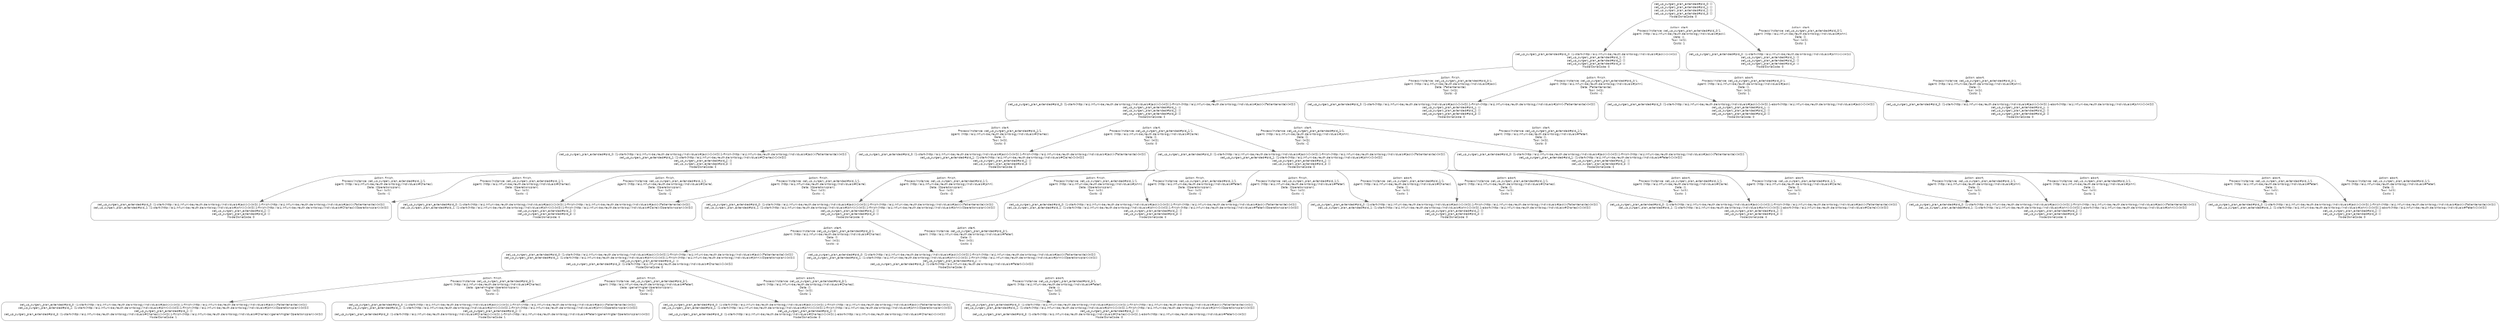 digraph untitled 
{
 size = "30,30";

	"set_up_surgery_plan_extended#pid_0: []\nset_up_surgery_plan_extended#pid_1: []\nset_up_surgery_plan_extended#pid_2: []\nset_up_surgery_plan_extended#pid_3: []\nModelDoneCode: 0" -> "set_up_surgery_plan_extended#pid_0: [1-start-[http://ai4.inf.uni-bayreuth.de/ontology/individuals#Jack]-[]-[HIS]]\nset_up_surgery_plan_extended#pid_1: []\nset_up_surgery_plan_extended#pid_2: []\nset_up_surgery_plan_extended#pid_3: []\nModelDoneCode: 0" [label="Action: start,\nProcess/Instance: set_up_surgery_plan_extended#pid_0/1,\nAgent: [http://ai4.inf.uni-bayreuth.de/ontology/individuals#Jack],\nData: [],\nTool: [HIS],\nCosts: 1" style="setlinewidth(0.75)" color="#666666" fontcolor="#666666" fontname="Helvetica" fontsize="8"];
	"set_up_surgery_plan_extended#pid_0: []\nset_up_surgery_plan_extended#pid_1: []\nset_up_surgery_plan_extended#pid_2: []\nset_up_surgery_plan_extended#pid_3: []\nModelDoneCode: 0" [label="set_up_surgery_plan_extended#pid_0: []\nset_up_surgery_plan_extended#pid_1: []\nset_up_surgery_plan_extended#pid_2: []\nset_up_surgery_plan_extended#pid_3: []\nModelDoneCode: 0" shape=box color="#666666", fontcolor="#666666", fontname="Helvetica" fontsize="8", style="rounded, setlinewidth(0.75)"];
	"set_up_surgery_plan_extended#pid_0: [1-start-[http://ai4.inf.uni-bayreuth.de/ontology/individuals#Jack]-[]-[HIS]]\nset_up_surgery_plan_extended#pid_1: []\nset_up_surgery_plan_extended#pid_2: []\nset_up_surgery_plan_extended#pid_3: []\nModelDoneCode: 0" [label="set_up_surgery_plan_extended#pid_0: [1-start-[http://ai4.inf.uni-bayreuth.de/ontology/individuals#Jack]-[]-[HIS]]\nset_up_surgery_plan_extended#pid_1: []\nset_up_surgery_plan_extended#pid_2: []\nset_up_surgery_plan_extended#pid_3: []\nModelDoneCode: 0" shape=box color="#666666", fontcolor="#666666", fontname="Helvetica" fontsize="8", style="rounded, setlinewidth(0.75)"];
	"set_up_surgery_plan_extended#pid_0: []\nset_up_surgery_plan_extended#pid_1: []\nset_up_surgery_plan_extended#pid_2: []\nset_up_surgery_plan_extended#pid_3: []\nModelDoneCode: 0" -> "set_up_surgery_plan_extended#pid_0: [1-start-[http://ai4.inf.uni-bayreuth.de/ontology/individuals#John]-[]-[HIS]]\nset_up_surgery_plan_extended#pid_1: []\nset_up_surgery_plan_extended#pid_2: []\nset_up_surgery_plan_extended#pid_3: []\nModelDoneCode: 0" [label="Action: start,\nProcess/Instance: set_up_surgery_plan_extended#pid_0/1,\nAgent: [http://ai4.inf.uni-bayreuth.de/ontology/individuals#John],\nData: [],\nTool: [HIS],\nCosts: 1" style="setlinewidth(0.75)" color="#666666" fontcolor="#666666" fontname="Helvetica" fontsize="8"];
	"set_up_surgery_plan_extended#pid_0: []\nset_up_surgery_plan_extended#pid_1: []\nset_up_surgery_plan_extended#pid_2: []\nset_up_surgery_plan_extended#pid_3: []\nModelDoneCode: 0" [label="set_up_surgery_plan_extended#pid_0: []\nset_up_surgery_plan_extended#pid_1: []\nset_up_surgery_plan_extended#pid_2: []\nset_up_surgery_plan_extended#pid_3: []\nModelDoneCode: 0" shape=box color="#666666", fontcolor="#666666", fontname="Helvetica" fontsize="8", style="rounded, setlinewidth(0.75)"];
	"set_up_surgery_plan_extended#pid_0: [1-start-[http://ai4.inf.uni-bayreuth.de/ontology/individuals#John]-[]-[HIS]]\nset_up_surgery_plan_extended#pid_1: []\nset_up_surgery_plan_extended#pid_2: []\nset_up_surgery_plan_extended#pid_3: []\nModelDoneCode: 0" [label="set_up_surgery_plan_extended#pid_0: [1-start-[http://ai4.inf.uni-bayreuth.de/ontology/individuals#John]-[]-[HIS]]\nset_up_surgery_plan_extended#pid_1: []\nset_up_surgery_plan_extended#pid_2: []\nset_up_surgery_plan_extended#pid_3: []\nModelDoneCode: 0" shape=box color="#666666", fontcolor="#666666", fontname="Helvetica" fontsize="8", style="rounded, setlinewidth(0.75)"];
	"set_up_surgery_plan_extended#pid_0: [1-start-[http://ai4.inf.uni-bayreuth.de/ontology/individuals#Jack]-[]-[HIS]]\nset_up_surgery_plan_extended#pid_1: []\nset_up_surgery_plan_extended#pid_2: []\nset_up_surgery_plan_extended#pid_3: []\nModelDoneCode: 0" -> "set_up_surgery_plan_extended#pid_0: [1-start-[http://ai4.inf.uni-bayreuth.de/ontology/individuals#Jack]-[]-[HIS],1-finish-[http://ai4.inf.uni-bayreuth.de/ontology/individuals#Jack]-[Patientenakte]-[HIS]]\nset_up_surgery_plan_extended#pid_1: []\nset_up_surgery_plan_extended#pid_2: []\nset_up_surgery_plan_extended#pid_3: []\nModelDoneCode: 0" [label="Action: finish,\nProcess/Instance: set_up_surgery_plan_extended#pid_0/1,\nAgent: [http://ai4.inf.uni-bayreuth.de/ontology/individuals#Jack],\nData: [Patientenakte],\nTool: [HIS],\nCosts: -3" style="setlinewidth(0.75)" color="#666666" fontcolor="#666666" fontname="Helvetica" fontsize="8"];
	"set_up_surgery_plan_extended#pid_0: [1-start-[http://ai4.inf.uni-bayreuth.de/ontology/individuals#Jack]-[]-[HIS]]\nset_up_surgery_plan_extended#pid_1: []\nset_up_surgery_plan_extended#pid_2: []\nset_up_surgery_plan_extended#pid_3: []\nModelDoneCode: 0" [label="set_up_surgery_plan_extended#pid_0: [1-start-[http://ai4.inf.uni-bayreuth.de/ontology/individuals#Jack]-[]-[HIS]]\nset_up_surgery_plan_extended#pid_1: []\nset_up_surgery_plan_extended#pid_2: []\nset_up_surgery_plan_extended#pid_3: []\nModelDoneCode: 0" shape=box color="#666666", fontcolor="#666666", fontname="Helvetica" fontsize="8", style="rounded, setlinewidth(0.75)"];
	"set_up_surgery_plan_extended#pid_0: [1-start-[http://ai4.inf.uni-bayreuth.de/ontology/individuals#Jack]-[]-[HIS],1-finish-[http://ai4.inf.uni-bayreuth.de/ontology/individuals#Jack]-[Patientenakte]-[HIS]]\nset_up_surgery_plan_extended#pid_1: []\nset_up_surgery_plan_extended#pid_2: []\nset_up_surgery_plan_extended#pid_3: []\nModelDoneCode: 0" [label="set_up_surgery_plan_extended#pid_0: [1-start-[http://ai4.inf.uni-bayreuth.de/ontology/individuals#Jack]-[]-[HIS],1-finish-[http://ai4.inf.uni-bayreuth.de/ontology/individuals#Jack]-[Patientenakte]-[HIS]]\nset_up_surgery_plan_extended#pid_1: []\nset_up_surgery_plan_extended#pid_2: []\nset_up_surgery_plan_extended#pid_3: []\nModelDoneCode: 0" shape=box color="#666666", fontcolor="#666666", fontname="Helvetica" fontsize="8", style="rounded, setlinewidth(0.75)"];
	"set_up_surgery_plan_extended#pid_0: [1-start-[http://ai4.inf.uni-bayreuth.de/ontology/individuals#Jack]-[]-[HIS]]\nset_up_surgery_plan_extended#pid_1: []\nset_up_surgery_plan_extended#pid_2: []\nset_up_surgery_plan_extended#pid_3: []\nModelDoneCode: 0" -> "set_up_surgery_plan_extended#pid_0: [1-start-[http://ai4.inf.uni-bayreuth.de/ontology/individuals#Jack]-[]-[HIS],1-finish-[http://ai4.inf.uni-bayreuth.de/ontology/individuals#John]-[Patientenakte]-[HIS]]\nset_up_surgery_plan_extended#pid_1: []\nset_up_surgery_plan_extended#pid_2: []\nset_up_surgery_plan_extended#pid_3: []\nModelDoneCode: 0" [label="Action: finish,\nProcess/Instance: set_up_surgery_plan_extended#pid_0/1,\nAgent: [http://ai4.inf.uni-bayreuth.de/ontology/individuals#John],\nData: [Patientenakte],\nTool: [HIS],\nCosts: -1" style="setlinewidth(0.75)" color="#666666" fontcolor="#666666" fontname="Helvetica" fontsize="8"];
	"set_up_surgery_plan_extended#pid_0: [1-start-[http://ai4.inf.uni-bayreuth.de/ontology/individuals#Jack]-[]-[HIS]]\nset_up_surgery_plan_extended#pid_1: []\nset_up_surgery_plan_extended#pid_2: []\nset_up_surgery_plan_extended#pid_3: []\nModelDoneCode: 0" [label="set_up_surgery_plan_extended#pid_0: [1-start-[http://ai4.inf.uni-bayreuth.de/ontology/individuals#Jack]-[]-[HIS]]\nset_up_surgery_plan_extended#pid_1: []\nset_up_surgery_plan_extended#pid_2: []\nset_up_surgery_plan_extended#pid_3: []\nModelDoneCode: 0" shape=box color="#666666", fontcolor="#666666", fontname="Helvetica" fontsize="8", style="rounded, setlinewidth(0.75)"];
	"set_up_surgery_plan_extended#pid_0: [1-start-[http://ai4.inf.uni-bayreuth.de/ontology/individuals#Jack]-[]-[HIS],1-finish-[http://ai4.inf.uni-bayreuth.de/ontology/individuals#John]-[Patientenakte]-[HIS]]\nset_up_surgery_plan_extended#pid_1: []\nset_up_surgery_plan_extended#pid_2: []\nset_up_surgery_plan_extended#pid_3: []\nModelDoneCode: 0" [label="set_up_surgery_plan_extended#pid_0: [1-start-[http://ai4.inf.uni-bayreuth.de/ontology/individuals#Jack]-[]-[HIS],1-finish-[http://ai4.inf.uni-bayreuth.de/ontology/individuals#John]-[Patientenakte]-[HIS]]\nset_up_surgery_plan_extended#pid_1: []\nset_up_surgery_plan_extended#pid_2: []\nset_up_surgery_plan_extended#pid_3: []\nModelDoneCode: 0" shape=box color="#666666", fontcolor="#666666", fontname="Helvetica" fontsize="8", style="rounded, setlinewidth(0.75)"];
	"set_up_surgery_plan_extended#pid_0: [1-start-[http://ai4.inf.uni-bayreuth.de/ontology/individuals#Jack]-[]-[HIS]]\nset_up_surgery_plan_extended#pid_1: []\nset_up_surgery_plan_extended#pid_2: []\nset_up_surgery_plan_extended#pid_3: []\nModelDoneCode: 0" -> "set_up_surgery_plan_extended#pid_0: [1-start-[http://ai4.inf.uni-bayreuth.de/ontology/individuals#Jack]-[]-[HIS],1-abort-[http://ai4.inf.uni-bayreuth.de/ontology/individuals#Jack]-[]-[HIS]]\nset_up_surgery_plan_extended#pid_1: []\nset_up_surgery_plan_extended#pid_2: []\nset_up_surgery_plan_extended#pid_3: []\nModelDoneCode: 0" [label="Action: abort,\nProcess/Instance: set_up_surgery_plan_extended#pid_0/1,\nAgent: [http://ai4.inf.uni-bayreuth.de/ontology/individuals#Jack],\nData: [],\nTool: [HIS],\nCosts: 1" style="setlinewidth(0.75)" color="#666666" fontcolor="#666666" fontname="Helvetica" fontsize="8"];
	"set_up_surgery_plan_extended#pid_0: [1-start-[http://ai4.inf.uni-bayreuth.de/ontology/individuals#Jack]-[]-[HIS]]\nset_up_surgery_plan_extended#pid_1: []\nset_up_surgery_plan_extended#pid_2: []\nset_up_surgery_plan_extended#pid_3: []\nModelDoneCode: 0" [label="set_up_surgery_plan_extended#pid_0: [1-start-[http://ai4.inf.uni-bayreuth.de/ontology/individuals#Jack]-[]-[HIS]]\nset_up_surgery_plan_extended#pid_1: []\nset_up_surgery_plan_extended#pid_2: []\nset_up_surgery_plan_extended#pid_3: []\nModelDoneCode: 0" shape=box color="#666666", fontcolor="#666666", fontname="Helvetica" fontsize="8", style="rounded, setlinewidth(0.75)"];
	"set_up_surgery_plan_extended#pid_0: [1-start-[http://ai4.inf.uni-bayreuth.de/ontology/individuals#Jack]-[]-[HIS],1-abort-[http://ai4.inf.uni-bayreuth.de/ontology/individuals#Jack]-[]-[HIS]]\nset_up_surgery_plan_extended#pid_1: []\nset_up_surgery_plan_extended#pid_2: []\nset_up_surgery_plan_extended#pid_3: []\nModelDoneCode: 0" [label="set_up_surgery_plan_extended#pid_0: [1-start-[http://ai4.inf.uni-bayreuth.de/ontology/individuals#Jack]-[]-[HIS],1-abort-[http://ai4.inf.uni-bayreuth.de/ontology/individuals#Jack]-[]-[HIS]]\nset_up_surgery_plan_extended#pid_1: []\nset_up_surgery_plan_extended#pid_2: []\nset_up_surgery_plan_extended#pid_3: []\nModelDoneCode: 0" shape=box color="#666666", fontcolor="#666666", fontname="Helvetica" fontsize="8", style="rounded, setlinewidth(0.75)"];
	"set_up_surgery_plan_extended#pid_0: [1-start-[http://ai4.inf.uni-bayreuth.de/ontology/individuals#Jack]-[]-[HIS]]\nset_up_surgery_plan_extended#pid_1: []\nset_up_surgery_plan_extended#pid_2: []\nset_up_surgery_plan_extended#pid_3: []\nModelDoneCode: 0" -> "set_up_surgery_plan_extended#pid_0: [1-start-[http://ai4.inf.uni-bayreuth.de/ontology/individuals#Jack]-[]-[HIS],1-abort-[http://ai4.inf.uni-bayreuth.de/ontology/individuals#John]-[]-[HIS]]\nset_up_surgery_plan_extended#pid_1: []\nset_up_surgery_plan_extended#pid_2: []\nset_up_surgery_plan_extended#pid_3: []\nModelDoneCode: 0" [label="Action: abort,\nProcess/Instance: set_up_surgery_plan_extended#pid_0/1,\nAgent: [http://ai4.inf.uni-bayreuth.de/ontology/individuals#John],\nData: [],\nTool: [HIS],\nCosts: 1" style="setlinewidth(0.75)" color="#666666" fontcolor="#666666" fontname="Helvetica" fontsize="8"];
	"set_up_surgery_plan_extended#pid_0: [1-start-[http://ai4.inf.uni-bayreuth.de/ontology/individuals#Jack]-[]-[HIS]]\nset_up_surgery_plan_extended#pid_1: []\nset_up_surgery_plan_extended#pid_2: []\nset_up_surgery_plan_extended#pid_3: []\nModelDoneCode: 0" [label="set_up_surgery_plan_extended#pid_0: [1-start-[http://ai4.inf.uni-bayreuth.de/ontology/individuals#Jack]-[]-[HIS]]\nset_up_surgery_plan_extended#pid_1: []\nset_up_surgery_plan_extended#pid_2: []\nset_up_surgery_plan_extended#pid_3: []\nModelDoneCode: 0" shape=box color="#666666", fontcolor="#666666", fontname="Helvetica" fontsize="8", style="rounded, setlinewidth(0.75)"];
	"set_up_surgery_plan_extended#pid_0: [1-start-[http://ai4.inf.uni-bayreuth.de/ontology/individuals#Jack]-[]-[HIS],1-abort-[http://ai4.inf.uni-bayreuth.de/ontology/individuals#John]-[]-[HIS]]\nset_up_surgery_plan_extended#pid_1: []\nset_up_surgery_plan_extended#pid_2: []\nset_up_surgery_plan_extended#pid_3: []\nModelDoneCode: 0" [label="set_up_surgery_plan_extended#pid_0: [1-start-[http://ai4.inf.uni-bayreuth.de/ontology/individuals#Jack]-[]-[HIS],1-abort-[http://ai4.inf.uni-bayreuth.de/ontology/individuals#John]-[]-[HIS]]\nset_up_surgery_plan_extended#pid_1: []\nset_up_surgery_plan_extended#pid_2: []\nset_up_surgery_plan_extended#pid_3: []\nModelDoneCode: 0" shape=box color="#666666", fontcolor="#666666", fontname="Helvetica" fontsize="8", style="rounded, setlinewidth(0.75)"];
	"set_up_surgery_plan_extended#pid_0: [1-start-[http://ai4.inf.uni-bayreuth.de/ontology/individuals#Jack]-[]-[HIS],1-finish-[http://ai4.inf.uni-bayreuth.de/ontology/individuals#Jack]-[Patientenakte]-[HIS]]\nset_up_surgery_plan_extended#pid_1: []\nset_up_surgery_plan_extended#pid_2: []\nset_up_surgery_plan_extended#pid_3: []\nModelDoneCode: 0" -> "set_up_surgery_plan_extended#pid_0: [1-start-[http://ai4.inf.uni-bayreuth.de/ontology/individuals#Jack]-[]-[HIS],1-finish-[http://ai4.inf.uni-bayreuth.de/ontology/individuals#Jack]-[Patientenakte]-[HIS]]\nset_up_surgery_plan_extended#pid_1: [1-start-[http://ai4.inf.uni-bayreuth.de/ontology/individuals#Charles]-[]-[HIS]]\nset_up_surgery_plan_extended#pid_2: []\nset_up_surgery_plan_extended#pid_3: []\nModelDoneCode: 0" [label="Action: start,\nProcess/Instance: set_up_surgery_plan_extended#pid_1/1,\nAgent: [http://ai4.inf.uni-bayreuth.de/ontology/individuals#Charles],\nData: [],\nTool: [HIS],\nCosts: 0" style="setlinewidth(0.75)" color="#666666" fontcolor="#666666" fontname="Helvetica" fontsize="8"];
	"set_up_surgery_plan_extended#pid_0: [1-start-[http://ai4.inf.uni-bayreuth.de/ontology/individuals#Jack]-[]-[HIS],1-finish-[http://ai4.inf.uni-bayreuth.de/ontology/individuals#Jack]-[Patientenakte]-[HIS]]\nset_up_surgery_plan_extended#pid_1: []\nset_up_surgery_plan_extended#pid_2: []\nset_up_surgery_plan_extended#pid_3: []\nModelDoneCode: 0" [label="set_up_surgery_plan_extended#pid_0: [1-start-[http://ai4.inf.uni-bayreuth.de/ontology/individuals#Jack]-[]-[HIS],1-finish-[http://ai4.inf.uni-bayreuth.de/ontology/individuals#Jack]-[Patientenakte]-[HIS]]\nset_up_surgery_plan_extended#pid_1: []\nset_up_surgery_plan_extended#pid_2: []\nset_up_surgery_plan_extended#pid_3: []\nModelDoneCode: 0" shape=box color="#666666", fontcolor="#666666", fontname="Helvetica" fontsize="8", style="rounded, setlinewidth(0.75)"];
	"set_up_surgery_plan_extended#pid_0: [1-start-[http://ai4.inf.uni-bayreuth.de/ontology/individuals#Jack]-[]-[HIS],1-finish-[http://ai4.inf.uni-bayreuth.de/ontology/individuals#Jack]-[Patientenakte]-[HIS]]\nset_up_surgery_plan_extended#pid_1: [1-start-[http://ai4.inf.uni-bayreuth.de/ontology/individuals#Charles]-[]-[HIS]]\nset_up_surgery_plan_extended#pid_2: []\nset_up_surgery_plan_extended#pid_3: []\nModelDoneCode: 0" [label="set_up_surgery_plan_extended#pid_0: [1-start-[http://ai4.inf.uni-bayreuth.de/ontology/individuals#Jack]-[]-[HIS],1-finish-[http://ai4.inf.uni-bayreuth.de/ontology/individuals#Jack]-[Patientenakte]-[HIS]]\nset_up_surgery_plan_extended#pid_1: [1-start-[http://ai4.inf.uni-bayreuth.de/ontology/individuals#Charles]-[]-[HIS]]\nset_up_surgery_plan_extended#pid_2: []\nset_up_surgery_plan_extended#pid_3: []\nModelDoneCode: 0" shape=box color="#666666", fontcolor="#666666", fontname="Helvetica" fontsize="8", style="rounded, setlinewidth(0.75)"];
	"set_up_surgery_plan_extended#pid_0: [1-start-[http://ai4.inf.uni-bayreuth.de/ontology/individuals#Jack]-[]-[HIS],1-finish-[http://ai4.inf.uni-bayreuth.de/ontology/individuals#Jack]-[Patientenakte]-[HIS]]\nset_up_surgery_plan_extended#pid_1: []\nset_up_surgery_plan_extended#pid_2: []\nset_up_surgery_plan_extended#pid_3: []\nModelDoneCode: 0" -> "set_up_surgery_plan_extended#pid_0: [1-start-[http://ai4.inf.uni-bayreuth.de/ontology/individuals#Jack]-[]-[HIS],1-finish-[http://ai4.inf.uni-bayreuth.de/ontology/individuals#Jack]-[Patientenakte]-[HIS]]\nset_up_surgery_plan_extended#pid_1: [1-start-[http://ai4.inf.uni-bayreuth.de/ontology/individuals#Claire]-[]-[HIS]]\nset_up_surgery_plan_extended#pid_2: []\nset_up_surgery_plan_extended#pid_3: []\nModelDoneCode: 0" [label="Action: start,\nProcess/Instance: set_up_surgery_plan_extended#pid_1/1,\nAgent: [http://ai4.inf.uni-bayreuth.de/ontology/individuals#Claire],\nData: [],\nTool: [HIS],\nCosts: 0" style="setlinewidth(0.75)" color="#666666" fontcolor="#666666" fontname="Helvetica" fontsize="8"];
	"set_up_surgery_plan_extended#pid_0: [1-start-[http://ai4.inf.uni-bayreuth.de/ontology/individuals#Jack]-[]-[HIS],1-finish-[http://ai4.inf.uni-bayreuth.de/ontology/individuals#Jack]-[Patientenakte]-[HIS]]\nset_up_surgery_plan_extended#pid_1: []\nset_up_surgery_plan_extended#pid_2: []\nset_up_surgery_plan_extended#pid_3: []\nModelDoneCode: 0" [label="set_up_surgery_plan_extended#pid_0: [1-start-[http://ai4.inf.uni-bayreuth.de/ontology/individuals#Jack]-[]-[HIS],1-finish-[http://ai4.inf.uni-bayreuth.de/ontology/individuals#Jack]-[Patientenakte]-[HIS]]\nset_up_surgery_plan_extended#pid_1: []\nset_up_surgery_plan_extended#pid_2: []\nset_up_surgery_plan_extended#pid_3: []\nModelDoneCode: 0" shape=box color="#666666", fontcolor="#666666", fontname="Helvetica" fontsize="8", style="rounded, setlinewidth(0.75)"];
	"set_up_surgery_plan_extended#pid_0: [1-start-[http://ai4.inf.uni-bayreuth.de/ontology/individuals#Jack]-[]-[HIS],1-finish-[http://ai4.inf.uni-bayreuth.de/ontology/individuals#Jack]-[Patientenakte]-[HIS]]\nset_up_surgery_plan_extended#pid_1: [1-start-[http://ai4.inf.uni-bayreuth.de/ontology/individuals#Claire]-[]-[HIS]]\nset_up_surgery_plan_extended#pid_2: []\nset_up_surgery_plan_extended#pid_3: []\nModelDoneCode: 0" [label="set_up_surgery_plan_extended#pid_0: [1-start-[http://ai4.inf.uni-bayreuth.de/ontology/individuals#Jack]-[]-[HIS],1-finish-[http://ai4.inf.uni-bayreuth.de/ontology/individuals#Jack]-[Patientenakte]-[HIS]]\nset_up_surgery_plan_extended#pid_1: [1-start-[http://ai4.inf.uni-bayreuth.de/ontology/individuals#Claire]-[]-[HIS]]\nset_up_surgery_plan_extended#pid_2: []\nset_up_surgery_plan_extended#pid_3: []\nModelDoneCode: 0" shape=box color="#666666", fontcolor="#666666", fontname="Helvetica" fontsize="8", style="rounded, setlinewidth(0.75)"];
	"set_up_surgery_plan_extended#pid_0: [1-start-[http://ai4.inf.uni-bayreuth.de/ontology/individuals#Jack]-[]-[HIS],1-finish-[http://ai4.inf.uni-bayreuth.de/ontology/individuals#Jack]-[Patientenakte]-[HIS]]\nset_up_surgery_plan_extended#pid_1: []\nset_up_surgery_plan_extended#pid_2: []\nset_up_surgery_plan_extended#pid_3: []\nModelDoneCode: 0" -> "set_up_surgery_plan_extended#pid_0: [1-start-[http://ai4.inf.uni-bayreuth.de/ontology/individuals#Jack]-[]-[HIS],1-finish-[http://ai4.inf.uni-bayreuth.de/ontology/individuals#Jack]-[Patientenakte]-[HIS]]\nset_up_surgery_plan_extended#pid_1: [1-start-[http://ai4.inf.uni-bayreuth.de/ontology/individuals#John]-[]-[HIS]]\nset_up_surgery_plan_extended#pid_2: []\nset_up_surgery_plan_extended#pid_3: []\nModelDoneCode: 0" [label="Action: start,\nProcess/Instance: set_up_surgery_plan_extended#pid_1/1,\nAgent: [http://ai4.inf.uni-bayreuth.de/ontology/individuals#John],\nData: [],\nTool: [HIS],\nCosts: -2" style="setlinewidth(0.75)" color="#666666" fontcolor="#666666" fontname="Helvetica" fontsize="8"];
	"set_up_surgery_plan_extended#pid_0: [1-start-[http://ai4.inf.uni-bayreuth.de/ontology/individuals#Jack]-[]-[HIS],1-finish-[http://ai4.inf.uni-bayreuth.de/ontology/individuals#Jack]-[Patientenakte]-[HIS]]\nset_up_surgery_plan_extended#pid_1: []\nset_up_surgery_plan_extended#pid_2: []\nset_up_surgery_plan_extended#pid_3: []\nModelDoneCode: 0" [label="set_up_surgery_plan_extended#pid_0: [1-start-[http://ai4.inf.uni-bayreuth.de/ontology/individuals#Jack]-[]-[HIS],1-finish-[http://ai4.inf.uni-bayreuth.de/ontology/individuals#Jack]-[Patientenakte]-[HIS]]\nset_up_surgery_plan_extended#pid_1: []\nset_up_surgery_plan_extended#pid_2: []\nset_up_surgery_plan_extended#pid_3: []\nModelDoneCode: 0" shape=box color="#666666", fontcolor="#666666", fontname="Helvetica" fontsize="8", style="rounded, setlinewidth(0.75)"];
	"set_up_surgery_plan_extended#pid_0: [1-start-[http://ai4.inf.uni-bayreuth.de/ontology/individuals#Jack]-[]-[HIS],1-finish-[http://ai4.inf.uni-bayreuth.de/ontology/individuals#Jack]-[Patientenakte]-[HIS]]\nset_up_surgery_plan_extended#pid_1: [1-start-[http://ai4.inf.uni-bayreuth.de/ontology/individuals#John]-[]-[HIS]]\nset_up_surgery_plan_extended#pid_2: []\nset_up_surgery_plan_extended#pid_3: []\nModelDoneCode: 0" [label="set_up_surgery_plan_extended#pid_0: [1-start-[http://ai4.inf.uni-bayreuth.de/ontology/individuals#Jack]-[]-[HIS],1-finish-[http://ai4.inf.uni-bayreuth.de/ontology/individuals#Jack]-[Patientenakte]-[HIS]]\nset_up_surgery_plan_extended#pid_1: [1-start-[http://ai4.inf.uni-bayreuth.de/ontology/individuals#John]-[]-[HIS]]\nset_up_surgery_plan_extended#pid_2: []\nset_up_surgery_plan_extended#pid_3: []\nModelDoneCode: 0" shape=box color="#666666", fontcolor="#666666", fontname="Helvetica" fontsize="8", style="rounded, setlinewidth(0.75)"];
	"set_up_surgery_plan_extended#pid_0: [1-start-[http://ai4.inf.uni-bayreuth.de/ontology/individuals#Jack]-[]-[HIS],1-finish-[http://ai4.inf.uni-bayreuth.de/ontology/individuals#Jack]-[Patientenakte]-[HIS]]\nset_up_surgery_plan_extended#pid_1: []\nset_up_surgery_plan_extended#pid_2: []\nset_up_surgery_plan_extended#pid_3: []\nModelDoneCode: 0" -> "set_up_surgery_plan_extended#pid_0: [1-start-[http://ai4.inf.uni-bayreuth.de/ontology/individuals#Jack]-[]-[HIS],1-finish-[http://ai4.inf.uni-bayreuth.de/ontology/individuals#Jack]-[Patientenakte]-[HIS]]\nset_up_surgery_plan_extended#pid_1: [1-start-[http://ai4.inf.uni-bayreuth.de/ontology/individuals#Peter]-[]-[HIS]]\nset_up_surgery_plan_extended#pid_2: []\nset_up_surgery_plan_extended#pid_3: []\nModelDoneCode: 0" [label="Action: start,\nProcess/Instance: set_up_surgery_plan_extended#pid_1/1,\nAgent: [http://ai4.inf.uni-bayreuth.de/ontology/individuals#Peter],\nData: [],\nTool: [HIS],\nCosts: 0" style="setlinewidth(0.75)" color="#666666" fontcolor="#666666" fontname="Helvetica" fontsize="8"];
	"set_up_surgery_plan_extended#pid_0: [1-start-[http://ai4.inf.uni-bayreuth.de/ontology/individuals#Jack]-[]-[HIS],1-finish-[http://ai4.inf.uni-bayreuth.de/ontology/individuals#Jack]-[Patientenakte]-[HIS]]\nset_up_surgery_plan_extended#pid_1: []\nset_up_surgery_plan_extended#pid_2: []\nset_up_surgery_plan_extended#pid_3: []\nModelDoneCode: 0" [label="set_up_surgery_plan_extended#pid_0: [1-start-[http://ai4.inf.uni-bayreuth.de/ontology/individuals#Jack]-[]-[HIS],1-finish-[http://ai4.inf.uni-bayreuth.de/ontology/individuals#Jack]-[Patientenakte]-[HIS]]\nset_up_surgery_plan_extended#pid_1: []\nset_up_surgery_plan_extended#pid_2: []\nset_up_surgery_plan_extended#pid_3: []\nModelDoneCode: 0" shape=box color="#666666", fontcolor="#666666", fontname="Helvetica" fontsize="8", style="rounded, setlinewidth(0.75)"];
	"set_up_surgery_plan_extended#pid_0: [1-start-[http://ai4.inf.uni-bayreuth.de/ontology/individuals#Jack]-[]-[HIS],1-finish-[http://ai4.inf.uni-bayreuth.de/ontology/individuals#Jack]-[Patientenakte]-[HIS]]\nset_up_surgery_plan_extended#pid_1: [1-start-[http://ai4.inf.uni-bayreuth.de/ontology/individuals#Peter]-[]-[HIS]]\nset_up_surgery_plan_extended#pid_2: []\nset_up_surgery_plan_extended#pid_3: []\nModelDoneCode: 0" [label="set_up_surgery_plan_extended#pid_0: [1-start-[http://ai4.inf.uni-bayreuth.de/ontology/individuals#Jack]-[]-[HIS],1-finish-[http://ai4.inf.uni-bayreuth.de/ontology/individuals#Jack]-[Patientenakte]-[HIS]]\nset_up_surgery_plan_extended#pid_1: [1-start-[http://ai4.inf.uni-bayreuth.de/ontology/individuals#Peter]-[]-[HIS]]\nset_up_surgery_plan_extended#pid_2: []\nset_up_surgery_plan_extended#pid_3: []\nModelDoneCode: 0" shape=box color="#666666", fontcolor="#666666", fontname="Helvetica" fontsize="8", style="rounded, setlinewidth(0.75)"];
	"set_up_surgery_plan_extended#pid_0: [1-start-[http://ai4.inf.uni-bayreuth.de/ontology/individuals#Jack]-[]-[HIS],1-finish-[http://ai4.inf.uni-bayreuth.de/ontology/individuals#Jack]-[Patientenakte]-[HIS]]\nset_up_surgery_plan_extended#pid_1: [1-start-[http://ai4.inf.uni-bayreuth.de/ontology/individuals#John]-[]-[HIS]]\nset_up_surgery_plan_extended#pid_2: []\nset_up_surgery_plan_extended#pid_3: []\nModelDoneCode: 0" -> "set_up_surgery_plan_extended#pid_0: [1-start-[http://ai4.inf.uni-bayreuth.de/ontology/individuals#Jack]-[]-[HIS],1-finish-[http://ai4.inf.uni-bayreuth.de/ontology/individuals#Jack]-[Patientenakte]-[HIS]]\nset_up_surgery_plan_extended#pid_1: [1-start-[http://ai4.inf.uni-bayreuth.de/ontology/individuals#John]-[]-[HIS],1-finish-[http://ai4.inf.uni-bayreuth.de/ontology/individuals#Charles]-[Operationsplan]-[HIS]]\nset_up_surgery_plan_extended#pid_2: []\nset_up_surgery_plan_extended#pid_3: []\nModelDoneCode: 0" [label="Action: finish,\nProcess/Instance: set_up_surgery_plan_extended#pid_1/1,\nAgent: [http://ai4.inf.uni-bayreuth.de/ontology/individuals#Charles],\nData: [Operationsplan],\nTool: [HIS],\nCosts: -1" style="setlinewidth(0.75)" color="#666666" fontcolor="#666666" fontname="Helvetica" fontsize="8"];
	"set_up_surgery_plan_extended#pid_0: [1-start-[http://ai4.inf.uni-bayreuth.de/ontology/individuals#Jack]-[]-[HIS],1-finish-[http://ai4.inf.uni-bayreuth.de/ontology/individuals#Jack]-[Patientenakte]-[HIS]]\nset_up_surgery_plan_extended#pid_1: [1-start-[http://ai4.inf.uni-bayreuth.de/ontology/individuals#John]-[]-[HIS]]\nset_up_surgery_plan_extended#pid_2: []\nset_up_surgery_plan_extended#pid_3: []\nModelDoneCode: 0" [label="set_up_surgery_plan_extended#pid_0: [1-start-[http://ai4.inf.uni-bayreuth.de/ontology/individuals#Jack]-[]-[HIS],1-finish-[http://ai4.inf.uni-bayreuth.de/ontology/individuals#Jack]-[Patientenakte]-[HIS]]\nset_up_surgery_plan_extended#pid_1: [1-start-[http://ai4.inf.uni-bayreuth.de/ontology/individuals#John]-[]-[HIS]]\nset_up_surgery_plan_extended#pid_2: []\nset_up_surgery_plan_extended#pid_3: []\nModelDoneCode: 0" shape=box color="#666666", fontcolor="#666666", fontname="Helvetica" fontsize="8", style="rounded, setlinewidth(0.75)"];
	"set_up_surgery_plan_extended#pid_0: [1-start-[http://ai4.inf.uni-bayreuth.de/ontology/individuals#Jack]-[]-[HIS],1-finish-[http://ai4.inf.uni-bayreuth.de/ontology/individuals#Jack]-[Patientenakte]-[HIS]]\nset_up_surgery_plan_extended#pid_1: [1-start-[http://ai4.inf.uni-bayreuth.de/ontology/individuals#John]-[]-[HIS],1-finish-[http://ai4.inf.uni-bayreuth.de/ontology/individuals#Charles]-[Operationsplan]-[HIS]]\nset_up_surgery_plan_extended#pid_2: []\nset_up_surgery_plan_extended#pid_3: []\nModelDoneCode: 0" [label="set_up_surgery_plan_extended#pid_0: [1-start-[http://ai4.inf.uni-bayreuth.de/ontology/individuals#Jack]-[]-[HIS],1-finish-[http://ai4.inf.uni-bayreuth.de/ontology/individuals#Jack]-[Patientenakte]-[HIS]]\nset_up_surgery_plan_extended#pid_1: [1-start-[http://ai4.inf.uni-bayreuth.de/ontology/individuals#John]-[]-[HIS],1-finish-[http://ai4.inf.uni-bayreuth.de/ontology/individuals#Charles]-[Operationsplan]-[HIS]]\nset_up_surgery_plan_extended#pid_2: []\nset_up_surgery_plan_extended#pid_3: []\nModelDoneCode: 0" shape=box color="#666666", fontcolor="#666666", fontname="Helvetica" fontsize="8", style="rounded, setlinewidth(0.75)"];
	"set_up_surgery_plan_extended#pid_0: [1-start-[http://ai4.inf.uni-bayreuth.de/ontology/individuals#Jack]-[]-[HIS],1-finish-[http://ai4.inf.uni-bayreuth.de/ontology/individuals#Jack]-[Patientenakte]-[HIS]]\nset_up_surgery_plan_extended#pid_1: [1-start-[http://ai4.inf.uni-bayreuth.de/ontology/individuals#John]-[]-[HIS]]\nset_up_surgery_plan_extended#pid_2: []\nset_up_surgery_plan_extended#pid_3: []\nModelDoneCode: 0" -> "set_up_surgery_plan_extended#pid_0: [1-start-[http://ai4.inf.uni-bayreuth.de/ontology/individuals#Jack]-[]-[HIS],1-finish-[http://ai4.inf.uni-bayreuth.de/ontology/individuals#Jack]-[Patientenakte]-[HIS]]\nset_up_surgery_plan_extended#pid_1: [1-start-[http://ai4.inf.uni-bayreuth.de/ontology/individuals#John]-[]-[HIS],1-finish-[http://ai4.inf.uni-bayreuth.de/ontology/individuals#Claire]-[Operationsplan]-[HIS]]\nset_up_surgery_plan_extended#pid_2: []\nset_up_surgery_plan_extended#pid_3: []\nModelDoneCode: 0" [label="Action: finish,\nProcess/Instance: set_up_surgery_plan_extended#pid_1/1,\nAgent: [http://ai4.inf.uni-bayreuth.de/ontology/individuals#Claire],\nData: [Operationsplan],\nTool: [HIS],\nCosts: -1" style="setlinewidth(0.75)" color="#666666" fontcolor="#666666" fontname="Helvetica" fontsize="8"];
	"set_up_surgery_plan_extended#pid_0: [1-start-[http://ai4.inf.uni-bayreuth.de/ontology/individuals#Jack]-[]-[HIS],1-finish-[http://ai4.inf.uni-bayreuth.de/ontology/individuals#Jack]-[Patientenakte]-[HIS]]\nset_up_surgery_plan_extended#pid_1: [1-start-[http://ai4.inf.uni-bayreuth.de/ontology/individuals#John]-[]-[HIS]]\nset_up_surgery_plan_extended#pid_2: []\nset_up_surgery_plan_extended#pid_3: []\nModelDoneCode: 0" [label="set_up_surgery_plan_extended#pid_0: [1-start-[http://ai4.inf.uni-bayreuth.de/ontology/individuals#Jack]-[]-[HIS],1-finish-[http://ai4.inf.uni-bayreuth.de/ontology/individuals#Jack]-[Patientenakte]-[HIS]]\nset_up_surgery_plan_extended#pid_1: [1-start-[http://ai4.inf.uni-bayreuth.de/ontology/individuals#John]-[]-[HIS]]\nset_up_surgery_plan_extended#pid_2: []\nset_up_surgery_plan_extended#pid_3: []\nModelDoneCode: 0" shape=box color="#666666", fontcolor="#666666", fontname="Helvetica" fontsize="8", style="rounded, setlinewidth(0.75)"];
	"set_up_surgery_plan_extended#pid_0: [1-start-[http://ai4.inf.uni-bayreuth.de/ontology/individuals#Jack]-[]-[HIS],1-finish-[http://ai4.inf.uni-bayreuth.de/ontology/individuals#Jack]-[Patientenakte]-[HIS]]\nset_up_surgery_plan_extended#pid_1: [1-start-[http://ai4.inf.uni-bayreuth.de/ontology/individuals#John]-[]-[HIS],1-finish-[http://ai4.inf.uni-bayreuth.de/ontology/individuals#Claire]-[Operationsplan]-[HIS]]\nset_up_surgery_plan_extended#pid_2: []\nset_up_surgery_plan_extended#pid_3: []\nModelDoneCode: 0" [label="set_up_surgery_plan_extended#pid_0: [1-start-[http://ai4.inf.uni-bayreuth.de/ontology/individuals#Jack]-[]-[HIS],1-finish-[http://ai4.inf.uni-bayreuth.de/ontology/individuals#Jack]-[Patientenakte]-[HIS]]\nset_up_surgery_plan_extended#pid_1: [1-start-[http://ai4.inf.uni-bayreuth.de/ontology/individuals#John]-[]-[HIS],1-finish-[http://ai4.inf.uni-bayreuth.de/ontology/individuals#Claire]-[Operationsplan]-[HIS]]\nset_up_surgery_plan_extended#pid_2: []\nset_up_surgery_plan_extended#pid_3: []\nModelDoneCode: 0" shape=box color="#666666", fontcolor="#666666", fontname="Helvetica" fontsize="8", style="rounded, setlinewidth(0.75)"];
	"set_up_surgery_plan_extended#pid_0: [1-start-[http://ai4.inf.uni-bayreuth.de/ontology/individuals#Jack]-[]-[HIS],1-finish-[http://ai4.inf.uni-bayreuth.de/ontology/individuals#Jack]-[Patientenakte]-[HIS]]\nset_up_surgery_plan_extended#pid_1: [1-start-[http://ai4.inf.uni-bayreuth.de/ontology/individuals#John]-[]-[HIS]]\nset_up_surgery_plan_extended#pid_2: []\nset_up_surgery_plan_extended#pid_3: []\nModelDoneCode: 0" -> "set_up_surgery_plan_extended#pid_0: [1-start-[http://ai4.inf.uni-bayreuth.de/ontology/individuals#Jack]-[]-[HIS],1-finish-[http://ai4.inf.uni-bayreuth.de/ontology/individuals#Jack]-[Patientenakte]-[HIS]]\nset_up_surgery_plan_extended#pid_1: [1-start-[http://ai4.inf.uni-bayreuth.de/ontology/individuals#John]-[]-[HIS],1-finish-[http://ai4.inf.uni-bayreuth.de/ontology/individuals#John]-[Operationsplan]-[HIS]]\nset_up_surgery_plan_extended#pid_2: []\nset_up_surgery_plan_extended#pid_3: []\nModelDoneCode: 0" [label="Action: finish,\nProcess/Instance: set_up_surgery_plan_extended#pid_1/1,\nAgent: [http://ai4.inf.uni-bayreuth.de/ontology/individuals#John],\nData: [Operationsplan],\nTool: [HIS],\nCosts: -3" style="setlinewidth(0.75)" color="#666666" fontcolor="#666666" fontname="Helvetica" fontsize="8"];
	"set_up_surgery_plan_extended#pid_0: [1-start-[http://ai4.inf.uni-bayreuth.de/ontology/individuals#Jack]-[]-[HIS],1-finish-[http://ai4.inf.uni-bayreuth.de/ontology/individuals#Jack]-[Patientenakte]-[HIS]]\nset_up_surgery_plan_extended#pid_1: [1-start-[http://ai4.inf.uni-bayreuth.de/ontology/individuals#John]-[]-[HIS]]\nset_up_surgery_plan_extended#pid_2: []\nset_up_surgery_plan_extended#pid_3: []\nModelDoneCode: 0" [label="set_up_surgery_plan_extended#pid_0: [1-start-[http://ai4.inf.uni-bayreuth.de/ontology/individuals#Jack]-[]-[HIS],1-finish-[http://ai4.inf.uni-bayreuth.de/ontology/individuals#Jack]-[Patientenakte]-[HIS]]\nset_up_surgery_plan_extended#pid_1: [1-start-[http://ai4.inf.uni-bayreuth.de/ontology/individuals#John]-[]-[HIS]]\nset_up_surgery_plan_extended#pid_2: []\nset_up_surgery_plan_extended#pid_3: []\nModelDoneCode: 0" shape=box color="#666666", fontcolor="#666666", fontname="Helvetica" fontsize="8", style="rounded, setlinewidth(0.75)"];
	"set_up_surgery_plan_extended#pid_0: [1-start-[http://ai4.inf.uni-bayreuth.de/ontology/individuals#Jack]-[]-[HIS],1-finish-[http://ai4.inf.uni-bayreuth.de/ontology/individuals#Jack]-[Patientenakte]-[HIS]]\nset_up_surgery_plan_extended#pid_1: [1-start-[http://ai4.inf.uni-bayreuth.de/ontology/individuals#John]-[]-[HIS],1-finish-[http://ai4.inf.uni-bayreuth.de/ontology/individuals#John]-[Operationsplan]-[HIS]]\nset_up_surgery_plan_extended#pid_2: []\nset_up_surgery_plan_extended#pid_3: []\nModelDoneCode: 0" [label="set_up_surgery_plan_extended#pid_0: [1-start-[http://ai4.inf.uni-bayreuth.de/ontology/individuals#Jack]-[]-[HIS],1-finish-[http://ai4.inf.uni-bayreuth.de/ontology/individuals#Jack]-[Patientenakte]-[HIS]]\nset_up_surgery_plan_extended#pid_1: [1-start-[http://ai4.inf.uni-bayreuth.de/ontology/individuals#John]-[]-[HIS],1-finish-[http://ai4.inf.uni-bayreuth.de/ontology/individuals#John]-[Operationsplan]-[HIS]]\nset_up_surgery_plan_extended#pid_2: []\nset_up_surgery_plan_extended#pid_3: []\nModelDoneCode: 0" shape=box color="#666666", fontcolor="#666666", fontname="Helvetica" fontsize="8", style="rounded, setlinewidth(0.75)"];
	"set_up_surgery_plan_extended#pid_0: [1-start-[http://ai4.inf.uni-bayreuth.de/ontology/individuals#Jack]-[]-[HIS],1-finish-[http://ai4.inf.uni-bayreuth.de/ontology/individuals#Jack]-[Patientenakte]-[HIS]]\nset_up_surgery_plan_extended#pid_1: [1-start-[http://ai4.inf.uni-bayreuth.de/ontology/individuals#John]-[]-[HIS]]\nset_up_surgery_plan_extended#pid_2: []\nset_up_surgery_plan_extended#pid_3: []\nModelDoneCode: 0" -> "set_up_surgery_plan_extended#pid_0: [1-start-[http://ai4.inf.uni-bayreuth.de/ontology/individuals#Jack]-[]-[HIS],1-finish-[http://ai4.inf.uni-bayreuth.de/ontology/individuals#Jack]-[Patientenakte]-[HIS]]\nset_up_surgery_plan_extended#pid_1: [1-start-[http://ai4.inf.uni-bayreuth.de/ontology/individuals#John]-[]-[HIS],1-finish-[http://ai4.inf.uni-bayreuth.de/ontology/individuals#Peter]-[Operationsplan]-[HIS]]\nset_up_surgery_plan_extended#pid_2: []\nset_up_surgery_plan_extended#pid_3: []\nModelDoneCode: 0" [label="Action: finish,\nProcess/Instance: set_up_surgery_plan_extended#pid_1/1,\nAgent: [http://ai4.inf.uni-bayreuth.de/ontology/individuals#Peter],\nData: [Operationsplan],\nTool: [HIS],\nCosts: -1" style="setlinewidth(0.75)" color="#666666" fontcolor="#666666" fontname="Helvetica" fontsize="8"];
	"set_up_surgery_plan_extended#pid_0: [1-start-[http://ai4.inf.uni-bayreuth.de/ontology/individuals#Jack]-[]-[HIS],1-finish-[http://ai4.inf.uni-bayreuth.de/ontology/individuals#Jack]-[Patientenakte]-[HIS]]\nset_up_surgery_plan_extended#pid_1: [1-start-[http://ai4.inf.uni-bayreuth.de/ontology/individuals#John]-[]-[HIS]]\nset_up_surgery_plan_extended#pid_2: []\nset_up_surgery_plan_extended#pid_3: []\nModelDoneCode: 0" [label="set_up_surgery_plan_extended#pid_0: [1-start-[http://ai4.inf.uni-bayreuth.de/ontology/individuals#Jack]-[]-[HIS],1-finish-[http://ai4.inf.uni-bayreuth.de/ontology/individuals#Jack]-[Patientenakte]-[HIS]]\nset_up_surgery_plan_extended#pid_1: [1-start-[http://ai4.inf.uni-bayreuth.de/ontology/individuals#John]-[]-[HIS]]\nset_up_surgery_plan_extended#pid_2: []\nset_up_surgery_plan_extended#pid_3: []\nModelDoneCode: 0" shape=box color="#666666", fontcolor="#666666", fontname="Helvetica" fontsize="8", style="rounded, setlinewidth(0.75)"];
	"set_up_surgery_plan_extended#pid_0: [1-start-[http://ai4.inf.uni-bayreuth.de/ontology/individuals#Jack]-[]-[HIS],1-finish-[http://ai4.inf.uni-bayreuth.de/ontology/individuals#Jack]-[Patientenakte]-[HIS]]\nset_up_surgery_plan_extended#pid_1: [1-start-[http://ai4.inf.uni-bayreuth.de/ontology/individuals#John]-[]-[HIS],1-finish-[http://ai4.inf.uni-bayreuth.de/ontology/individuals#Peter]-[Operationsplan]-[HIS]]\nset_up_surgery_plan_extended#pid_2: []\nset_up_surgery_plan_extended#pid_3: []\nModelDoneCode: 0" [label="set_up_surgery_plan_extended#pid_0: [1-start-[http://ai4.inf.uni-bayreuth.de/ontology/individuals#Jack]-[]-[HIS],1-finish-[http://ai4.inf.uni-bayreuth.de/ontology/individuals#Jack]-[Patientenakte]-[HIS]]\nset_up_surgery_plan_extended#pid_1: [1-start-[http://ai4.inf.uni-bayreuth.de/ontology/individuals#John]-[]-[HIS],1-finish-[http://ai4.inf.uni-bayreuth.de/ontology/individuals#Peter]-[Operationsplan]-[HIS]]\nset_up_surgery_plan_extended#pid_2: []\nset_up_surgery_plan_extended#pid_3: []\nModelDoneCode: 0" shape=box color="#666666", fontcolor="#666666", fontname="Helvetica" fontsize="8", style="rounded, setlinewidth(0.75)"];
	"set_up_surgery_plan_extended#pid_0: [1-start-[http://ai4.inf.uni-bayreuth.de/ontology/individuals#Jack]-[]-[HIS],1-finish-[http://ai4.inf.uni-bayreuth.de/ontology/individuals#Jack]-[Patientenakte]-[HIS]]\nset_up_surgery_plan_extended#pid_1: [1-start-[http://ai4.inf.uni-bayreuth.de/ontology/individuals#John]-[]-[HIS]]\nset_up_surgery_plan_extended#pid_2: []\nset_up_surgery_plan_extended#pid_3: []\nModelDoneCode: 0" -> "set_up_surgery_plan_extended#pid_0: [1-start-[http://ai4.inf.uni-bayreuth.de/ontology/individuals#Jack]-[]-[HIS],1-finish-[http://ai4.inf.uni-bayreuth.de/ontology/individuals#Jack]-[Patientenakte]-[HIS]]\nset_up_surgery_plan_extended#pid_1: [1-start-[http://ai4.inf.uni-bayreuth.de/ontology/individuals#John]-[]-[HIS],1-finish-[http://ai4.inf.uni-bayreuth.de/ontology/individuals#Charles]-[Operationsplan]-[HIS]]\nset_up_surgery_plan_extended#pid_2: []\nset_up_surgery_plan_extended#pid_3: []\nModelDoneCode: 0" [label="Action: finish,\nProcess/Instance: set_up_surgery_plan_extended#pid_1/1,\nAgent: [http://ai4.inf.uni-bayreuth.de/ontology/individuals#Charles],\nData: [Operationsplan],\nTool: [HIS],\nCosts: -1" style="setlinewidth(0.75)" color="#666666" fontcolor="#666666" fontname="Helvetica" fontsize="8"];
	"set_up_surgery_plan_extended#pid_0: [1-start-[http://ai4.inf.uni-bayreuth.de/ontology/individuals#Jack]-[]-[HIS],1-finish-[http://ai4.inf.uni-bayreuth.de/ontology/individuals#Jack]-[Patientenakte]-[HIS]]\nset_up_surgery_plan_extended#pid_1: [1-start-[http://ai4.inf.uni-bayreuth.de/ontology/individuals#John]-[]-[HIS]]\nset_up_surgery_plan_extended#pid_2: []\nset_up_surgery_plan_extended#pid_3: []\nModelDoneCode: 0" [label="set_up_surgery_plan_extended#pid_0: [1-start-[http://ai4.inf.uni-bayreuth.de/ontology/individuals#Jack]-[]-[HIS],1-finish-[http://ai4.inf.uni-bayreuth.de/ontology/individuals#Jack]-[Patientenakte]-[HIS]]\nset_up_surgery_plan_extended#pid_1: [1-start-[http://ai4.inf.uni-bayreuth.de/ontology/individuals#John]-[]-[HIS]]\nset_up_surgery_plan_extended#pid_2: []\nset_up_surgery_plan_extended#pid_3: []\nModelDoneCode: 0" shape=box color="#666666", fontcolor="#666666", fontname="Helvetica" fontsize="8", style="rounded, setlinewidth(0.75)"];
	"set_up_surgery_plan_extended#pid_0: [1-start-[http://ai4.inf.uni-bayreuth.de/ontology/individuals#Jack]-[]-[HIS],1-finish-[http://ai4.inf.uni-bayreuth.de/ontology/individuals#Jack]-[Patientenakte]-[HIS]]\nset_up_surgery_plan_extended#pid_1: [1-start-[http://ai4.inf.uni-bayreuth.de/ontology/individuals#John]-[]-[HIS],1-finish-[http://ai4.inf.uni-bayreuth.de/ontology/individuals#Charles]-[Operationsplan]-[HIS]]\nset_up_surgery_plan_extended#pid_2: []\nset_up_surgery_plan_extended#pid_3: []\nModelDoneCode: 0" [label="set_up_surgery_plan_extended#pid_0: [1-start-[http://ai4.inf.uni-bayreuth.de/ontology/individuals#Jack]-[]-[HIS],1-finish-[http://ai4.inf.uni-bayreuth.de/ontology/individuals#Jack]-[Patientenakte]-[HIS]]\nset_up_surgery_plan_extended#pid_1: [1-start-[http://ai4.inf.uni-bayreuth.de/ontology/individuals#John]-[]-[HIS],1-finish-[http://ai4.inf.uni-bayreuth.de/ontology/individuals#Charles]-[Operationsplan]-[HIS]]\nset_up_surgery_plan_extended#pid_2: []\nset_up_surgery_plan_extended#pid_3: []\nModelDoneCode: 0" shape=box color="#666666", fontcolor="#666666", fontname="Helvetica" fontsize="8", style="rounded, setlinewidth(0.75)"];
	"set_up_surgery_plan_extended#pid_0: [1-start-[http://ai4.inf.uni-bayreuth.de/ontology/individuals#Jack]-[]-[HIS],1-finish-[http://ai4.inf.uni-bayreuth.de/ontology/individuals#Jack]-[Patientenakte]-[HIS]]\nset_up_surgery_plan_extended#pid_1: [1-start-[http://ai4.inf.uni-bayreuth.de/ontology/individuals#John]-[]-[HIS]]\nset_up_surgery_plan_extended#pid_2: []\nset_up_surgery_plan_extended#pid_3: []\nModelDoneCode: 0" -> "set_up_surgery_plan_extended#pid_0: [1-start-[http://ai4.inf.uni-bayreuth.de/ontology/individuals#Jack]-[]-[HIS],1-finish-[http://ai4.inf.uni-bayreuth.de/ontology/individuals#Jack]-[Patientenakte]-[HIS]]\nset_up_surgery_plan_extended#pid_1: [1-start-[http://ai4.inf.uni-bayreuth.de/ontology/individuals#John]-[]-[HIS],1-finish-[http://ai4.inf.uni-bayreuth.de/ontology/individuals#Claire]-[Operationsplan]-[HIS]]\nset_up_surgery_plan_extended#pid_2: []\nset_up_surgery_plan_extended#pid_3: []\nModelDoneCode: 0" [label="Action: finish,\nProcess/Instance: set_up_surgery_plan_extended#pid_1/1,\nAgent: [http://ai4.inf.uni-bayreuth.de/ontology/individuals#Claire],\nData: [Operationsplan],\nTool: [HIS],\nCosts: -1" style="setlinewidth(0.75)" color="#666666" fontcolor="#666666" fontname="Helvetica" fontsize="8"];
	"set_up_surgery_plan_extended#pid_0: [1-start-[http://ai4.inf.uni-bayreuth.de/ontology/individuals#Jack]-[]-[HIS],1-finish-[http://ai4.inf.uni-bayreuth.de/ontology/individuals#Jack]-[Patientenakte]-[HIS]]\nset_up_surgery_plan_extended#pid_1: [1-start-[http://ai4.inf.uni-bayreuth.de/ontology/individuals#John]-[]-[HIS]]\nset_up_surgery_plan_extended#pid_2: []\nset_up_surgery_plan_extended#pid_3: []\nModelDoneCode: 0" [label="set_up_surgery_plan_extended#pid_0: [1-start-[http://ai4.inf.uni-bayreuth.de/ontology/individuals#Jack]-[]-[HIS],1-finish-[http://ai4.inf.uni-bayreuth.de/ontology/individuals#Jack]-[Patientenakte]-[HIS]]\nset_up_surgery_plan_extended#pid_1: [1-start-[http://ai4.inf.uni-bayreuth.de/ontology/individuals#John]-[]-[HIS]]\nset_up_surgery_plan_extended#pid_2: []\nset_up_surgery_plan_extended#pid_3: []\nModelDoneCode: 0" shape=box color="#666666", fontcolor="#666666", fontname="Helvetica" fontsize="8", style="rounded, setlinewidth(0.75)"];
	"set_up_surgery_plan_extended#pid_0: [1-start-[http://ai4.inf.uni-bayreuth.de/ontology/individuals#Jack]-[]-[HIS],1-finish-[http://ai4.inf.uni-bayreuth.de/ontology/individuals#Jack]-[Patientenakte]-[HIS]]\nset_up_surgery_plan_extended#pid_1: [1-start-[http://ai4.inf.uni-bayreuth.de/ontology/individuals#John]-[]-[HIS],1-finish-[http://ai4.inf.uni-bayreuth.de/ontology/individuals#Claire]-[Operationsplan]-[HIS]]\nset_up_surgery_plan_extended#pid_2: []\nset_up_surgery_plan_extended#pid_3: []\nModelDoneCode: 0" [label="set_up_surgery_plan_extended#pid_0: [1-start-[http://ai4.inf.uni-bayreuth.de/ontology/individuals#Jack]-[]-[HIS],1-finish-[http://ai4.inf.uni-bayreuth.de/ontology/individuals#Jack]-[Patientenakte]-[HIS]]\nset_up_surgery_plan_extended#pid_1: [1-start-[http://ai4.inf.uni-bayreuth.de/ontology/individuals#John]-[]-[HIS],1-finish-[http://ai4.inf.uni-bayreuth.de/ontology/individuals#Claire]-[Operationsplan]-[HIS]]\nset_up_surgery_plan_extended#pid_2: []\nset_up_surgery_plan_extended#pid_3: []\nModelDoneCode: 0" shape=box color="#666666", fontcolor="#666666", fontname="Helvetica" fontsize="8", style="rounded, setlinewidth(0.75)"];
	"set_up_surgery_plan_extended#pid_0: [1-start-[http://ai4.inf.uni-bayreuth.de/ontology/individuals#Jack]-[]-[HIS],1-finish-[http://ai4.inf.uni-bayreuth.de/ontology/individuals#Jack]-[Patientenakte]-[HIS]]\nset_up_surgery_plan_extended#pid_1: [1-start-[http://ai4.inf.uni-bayreuth.de/ontology/individuals#John]-[]-[HIS]]\nset_up_surgery_plan_extended#pid_2: []\nset_up_surgery_plan_extended#pid_3: []\nModelDoneCode: 0" -> "set_up_surgery_plan_extended#pid_0: [1-start-[http://ai4.inf.uni-bayreuth.de/ontology/individuals#Jack]-[]-[HIS],1-finish-[http://ai4.inf.uni-bayreuth.de/ontology/individuals#Jack]-[Patientenakte]-[HIS]]\nset_up_surgery_plan_extended#pid_1: [1-start-[http://ai4.inf.uni-bayreuth.de/ontology/individuals#John]-[]-[HIS],1-finish-[http://ai4.inf.uni-bayreuth.de/ontology/individuals#John]-[Operationsplan]-[HIS]]\nset_up_surgery_plan_extended#pid_2: []\nset_up_surgery_plan_extended#pid_3: []\nModelDoneCode: 0" [label="Action: finish,\nProcess/Instance: set_up_surgery_plan_extended#pid_1/1,\nAgent: [http://ai4.inf.uni-bayreuth.de/ontology/individuals#John],\nData: [Operationsplan],\nTool: [HIS],\nCosts: -3" style="setlinewidth(0.75)" color="#666666" fontcolor="#666666" fontname="Helvetica" fontsize="8"];
	"set_up_surgery_plan_extended#pid_0: [1-start-[http://ai4.inf.uni-bayreuth.de/ontology/individuals#Jack]-[]-[HIS],1-finish-[http://ai4.inf.uni-bayreuth.de/ontology/individuals#Jack]-[Patientenakte]-[HIS]]\nset_up_surgery_plan_extended#pid_1: [1-start-[http://ai4.inf.uni-bayreuth.de/ontology/individuals#John]-[]-[HIS]]\nset_up_surgery_plan_extended#pid_2: []\nset_up_surgery_plan_extended#pid_3: []\nModelDoneCode: 0" [label="set_up_surgery_plan_extended#pid_0: [1-start-[http://ai4.inf.uni-bayreuth.de/ontology/individuals#Jack]-[]-[HIS],1-finish-[http://ai4.inf.uni-bayreuth.de/ontology/individuals#Jack]-[Patientenakte]-[HIS]]\nset_up_surgery_plan_extended#pid_1: [1-start-[http://ai4.inf.uni-bayreuth.de/ontology/individuals#John]-[]-[HIS]]\nset_up_surgery_plan_extended#pid_2: []\nset_up_surgery_plan_extended#pid_3: []\nModelDoneCode: 0" shape=box color="#666666", fontcolor="#666666", fontname="Helvetica" fontsize="8", style="rounded, setlinewidth(0.75)"];
	"set_up_surgery_plan_extended#pid_0: [1-start-[http://ai4.inf.uni-bayreuth.de/ontology/individuals#Jack]-[]-[HIS],1-finish-[http://ai4.inf.uni-bayreuth.de/ontology/individuals#Jack]-[Patientenakte]-[HIS]]\nset_up_surgery_plan_extended#pid_1: [1-start-[http://ai4.inf.uni-bayreuth.de/ontology/individuals#John]-[]-[HIS],1-finish-[http://ai4.inf.uni-bayreuth.de/ontology/individuals#John]-[Operationsplan]-[HIS]]\nset_up_surgery_plan_extended#pid_2: []\nset_up_surgery_plan_extended#pid_3: []\nModelDoneCode: 0" [label="set_up_surgery_plan_extended#pid_0: [1-start-[http://ai4.inf.uni-bayreuth.de/ontology/individuals#Jack]-[]-[HIS],1-finish-[http://ai4.inf.uni-bayreuth.de/ontology/individuals#Jack]-[Patientenakte]-[HIS]]\nset_up_surgery_plan_extended#pid_1: [1-start-[http://ai4.inf.uni-bayreuth.de/ontology/individuals#John]-[]-[HIS],1-finish-[http://ai4.inf.uni-bayreuth.de/ontology/individuals#John]-[Operationsplan]-[HIS]]\nset_up_surgery_plan_extended#pid_2: []\nset_up_surgery_plan_extended#pid_3: []\nModelDoneCode: 0" shape=box color="#666666", fontcolor="#666666", fontname="Helvetica" fontsize="8", style="rounded, setlinewidth(0.75)"];
	"set_up_surgery_plan_extended#pid_0: [1-start-[http://ai4.inf.uni-bayreuth.de/ontology/individuals#Jack]-[]-[HIS],1-finish-[http://ai4.inf.uni-bayreuth.de/ontology/individuals#Jack]-[Patientenakte]-[HIS]]\nset_up_surgery_plan_extended#pid_1: [1-start-[http://ai4.inf.uni-bayreuth.de/ontology/individuals#John]-[]-[HIS]]\nset_up_surgery_plan_extended#pid_2: []\nset_up_surgery_plan_extended#pid_3: []\nModelDoneCode: 0" -> "set_up_surgery_plan_extended#pid_0: [1-start-[http://ai4.inf.uni-bayreuth.de/ontology/individuals#Jack]-[]-[HIS],1-finish-[http://ai4.inf.uni-bayreuth.de/ontology/individuals#Jack]-[Patientenakte]-[HIS]]\nset_up_surgery_plan_extended#pid_1: [1-start-[http://ai4.inf.uni-bayreuth.de/ontology/individuals#John]-[]-[HIS],1-finish-[http://ai4.inf.uni-bayreuth.de/ontology/individuals#Peter]-[Operationsplan]-[HIS]]\nset_up_surgery_plan_extended#pid_2: []\nset_up_surgery_plan_extended#pid_3: []\nModelDoneCode: 0" [label="Action: finish,\nProcess/Instance: set_up_surgery_plan_extended#pid_1/1,\nAgent: [http://ai4.inf.uni-bayreuth.de/ontology/individuals#Peter],\nData: [Operationsplan],\nTool: [HIS],\nCosts: -1" style="setlinewidth(0.75)" color="#666666" fontcolor="#666666" fontname="Helvetica" fontsize="8"];
	"set_up_surgery_plan_extended#pid_0: [1-start-[http://ai4.inf.uni-bayreuth.de/ontology/individuals#Jack]-[]-[HIS],1-finish-[http://ai4.inf.uni-bayreuth.de/ontology/individuals#Jack]-[Patientenakte]-[HIS]]\nset_up_surgery_plan_extended#pid_1: [1-start-[http://ai4.inf.uni-bayreuth.de/ontology/individuals#John]-[]-[HIS]]\nset_up_surgery_plan_extended#pid_2: []\nset_up_surgery_plan_extended#pid_3: []\nModelDoneCode: 0" [label="set_up_surgery_plan_extended#pid_0: [1-start-[http://ai4.inf.uni-bayreuth.de/ontology/individuals#Jack]-[]-[HIS],1-finish-[http://ai4.inf.uni-bayreuth.de/ontology/individuals#Jack]-[Patientenakte]-[HIS]]\nset_up_surgery_plan_extended#pid_1: [1-start-[http://ai4.inf.uni-bayreuth.de/ontology/individuals#John]-[]-[HIS]]\nset_up_surgery_plan_extended#pid_2: []\nset_up_surgery_plan_extended#pid_3: []\nModelDoneCode: 0" shape=box color="#666666", fontcolor="#666666", fontname="Helvetica" fontsize="8", style="rounded, setlinewidth(0.75)"];
	"set_up_surgery_plan_extended#pid_0: [1-start-[http://ai4.inf.uni-bayreuth.de/ontology/individuals#Jack]-[]-[HIS],1-finish-[http://ai4.inf.uni-bayreuth.de/ontology/individuals#Jack]-[Patientenakte]-[HIS]]\nset_up_surgery_plan_extended#pid_1: [1-start-[http://ai4.inf.uni-bayreuth.de/ontology/individuals#John]-[]-[HIS],1-finish-[http://ai4.inf.uni-bayreuth.de/ontology/individuals#Peter]-[Operationsplan]-[HIS]]\nset_up_surgery_plan_extended#pid_2: []\nset_up_surgery_plan_extended#pid_3: []\nModelDoneCode: 0" [label="set_up_surgery_plan_extended#pid_0: [1-start-[http://ai4.inf.uni-bayreuth.de/ontology/individuals#Jack]-[]-[HIS],1-finish-[http://ai4.inf.uni-bayreuth.de/ontology/individuals#Jack]-[Patientenakte]-[HIS]]\nset_up_surgery_plan_extended#pid_1: [1-start-[http://ai4.inf.uni-bayreuth.de/ontology/individuals#John]-[]-[HIS],1-finish-[http://ai4.inf.uni-bayreuth.de/ontology/individuals#Peter]-[Operationsplan]-[HIS]]\nset_up_surgery_plan_extended#pid_2: []\nset_up_surgery_plan_extended#pid_3: []\nModelDoneCode: 0" shape=box color="#666666", fontcolor="#666666", fontname="Helvetica" fontsize="8", style="rounded, setlinewidth(0.75)"];
	"set_up_surgery_plan_extended#pid_0: [1-start-[http://ai4.inf.uni-bayreuth.de/ontology/individuals#Jack]-[]-[HIS],1-finish-[http://ai4.inf.uni-bayreuth.de/ontology/individuals#Jack]-[Patientenakte]-[HIS]]\nset_up_surgery_plan_extended#pid_1: [1-start-[http://ai4.inf.uni-bayreuth.de/ontology/individuals#John]-[]-[HIS]]\nset_up_surgery_plan_extended#pid_2: []\nset_up_surgery_plan_extended#pid_3: []\nModelDoneCode: 0" -> "set_up_surgery_plan_extended#pid_0: [1-start-[http://ai4.inf.uni-bayreuth.de/ontology/individuals#Jack]-[]-[HIS],1-finish-[http://ai4.inf.uni-bayreuth.de/ontology/individuals#Jack]-[Patientenakte]-[HIS]]\nset_up_surgery_plan_extended#pid_1: [1-start-[http://ai4.inf.uni-bayreuth.de/ontology/individuals#John]-[]-[HIS],1-abort-[http://ai4.inf.uni-bayreuth.de/ontology/individuals#Charles]-[]-[HIS]]\nset_up_surgery_plan_extended#pid_2: []\nset_up_surgery_plan_extended#pid_3: []\nModelDoneCode: 0" [label="Action: abort,\nProcess/Instance: set_up_surgery_plan_extended#pid_1/1,\nAgent: [http://ai4.inf.uni-bayreuth.de/ontology/individuals#Charles],\nData: [],\nTool: [HIS],\nCosts: 1" style="setlinewidth(0.75)" color="#666666" fontcolor="#666666" fontname="Helvetica" fontsize="8"];
	"set_up_surgery_plan_extended#pid_0: [1-start-[http://ai4.inf.uni-bayreuth.de/ontology/individuals#Jack]-[]-[HIS],1-finish-[http://ai4.inf.uni-bayreuth.de/ontology/individuals#Jack]-[Patientenakte]-[HIS]]\nset_up_surgery_plan_extended#pid_1: [1-start-[http://ai4.inf.uni-bayreuth.de/ontology/individuals#John]-[]-[HIS]]\nset_up_surgery_plan_extended#pid_2: []\nset_up_surgery_plan_extended#pid_3: []\nModelDoneCode: 0" [label="set_up_surgery_plan_extended#pid_0: [1-start-[http://ai4.inf.uni-bayreuth.de/ontology/individuals#Jack]-[]-[HIS],1-finish-[http://ai4.inf.uni-bayreuth.de/ontology/individuals#Jack]-[Patientenakte]-[HIS]]\nset_up_surgery_plan_extended#pid_1: [1-start-[http://ai4.inf.uni-bayreuth.de/ontology/individuals#John]-[]-[HIS]]\nset_up_surgery_plan_extended#pid_2: []\nset_up_surgery_plan_extended#pid_3: []\nModelDoneCode: 0" shape=box color="#666666", fontcolor="#666666", fontname="Helvetica" fontsize="8", style="rounded, setlinewidth(0.75)"];
	"set_up_surgery_plan_extended#pid_0: [1-start-[http://ai4.inf.uni-bayreuth.de/ontology/individuals#Jack]-[]-[HIS],1-finish-[http://ai4.inf.uni-bayreuth.de/ontology/individuals#Jack]-[Patientenakte]-[HIS]]\nset_up_surgery_plan_extended#pid_1: [1-start-[http://ai4.inf.uni-bayreuth.de/ontology/individuals#John]-[]-[HIS],1-abort-[http://ai4.inf.uni-bayreuth.de/ontology/individuals#Charles]-[]-[HIS]]\nset_up_surgery_plan_extended#pid_2: []\nset_up_surgery_plan_extended#pid_3: []\nModelDoneCode: 0" [label="set_up_surgery_plan_extended#pid_0: [1-start-[http://ai4.inf.uni-bayreuth.de/ontology/individuals#Jack]-[]-[HIS],1-finish-[http://ai4.inf.uni-bayreuth.de/ontology/individuals#Jack]-[Patientenakte]-[HIS]]\nset_up_surgery_plan_extended#pid_1: [1-start-[http://ai4.inf.uni-bayreuth.de/ontology/individuals#John]-[]-[HIS],1-abort-[http://ai4.inf.uni-bayreuth.de/ontology/individuals#Charles]-[]-[HIS]]\nset_up_surgery_plan_extended#pid_2: []\nset_up_surgery_plan_extended#pid_3: []\nModelDoneCode: 0" shape=box color="#666666", fontcolor="#666666", fontname="Helvetica" fontsize="8", style="rounded, setlinewidth(0.75)"];
	"set_up_surgery_plan_extended#pid_0: [1-start-[http://ai4.inf.uni-bayreuth.de/ontology/individuals#Jack]-[]-[HIS],1-finish-[http://ai4.inf.uni-bayreuth.de/ontology/individuals#Jack]-[Patientenakte]-[HIS]]\nset_up_surgery_plan_extended#pid_1: [1-start-[http://ai4.inf.uni-bayreuth.de/ontology/individuals#John]-[]-[HIS]]\nset_up_surgery_plan_extended#pid_2: []\nset_up_surgery_plan_extended#pid_3: []\nModelDoneCode: 0" -> "set_up_surgery_plan_extended#pid_0: [1-start-[http://ai4.inf.uni-bayreuth.de/ontology/individuals#Jack]-[]-[HIS],1-finish-[http://ai4.inf.uni-bayreuth.de/ontology/individuals#Jack]-[Patientenakte]-[HIS]]\nset_up_surgery_plan_extended#pid_1: [1-start-[http://ai4.inf.uni-bayreuth.de/ontology/individuals#John]-[]-[HIS],1-abort-[http://ai4.inf.uni-bayreuth.de/ontology/individuals#Claire]-[]-[HIS]]\nset_up_surgery_plan_extended#pid_2: []\nset_up_surgery_plan_extended#pid_3: []\nModelDoneCode: 0" [label="Action: abort,\nProcess/Instance: set_up_surgery_plan_extended#pid_1/1,\nAgent: [http://ai4.inf.uni-bayreuth.de/ontology/individuals#Claire],\nData: [],\nTool: [HIS],\nCosts: 1" style="setlinewidth(0.75)" color="#666666" fontcolor="#666666" fontname="Helvetica" fontsize="8"];
	"set_up_surgery_plan_extended#pid_0: [1-start-[http://ai4.inf.uni-bayreuth.de/ontology/individuals#Jack]-[]-[HIS],1-finish-[http://ai4.inf.uni-bayreuth.de/ontology/individuals#Jack]-[Patientenakte]-[HIS]]\nset_up_surgery_plan_extended#pid_1: [1-start-[http://ai4.inf.uni-bayreuth.de/ontology/individuals#John]-[]-[HIS]]\nset_up_surgery_plan_extended#pid_2: []\nset_up_surgery_plan_extended#pid_3: []\nModelDoneCode: 0" [label="set_up_surgery_plan_extended#pid_0: [1-start-[http://ai4.inf.uni-bayreuth.de/ontology/individuals#Jack]-[]-[HIS],1-finish-[http://ai4.inf.uni-bayreuth.de/ontology/individuals#Jack]-[Patientenakte]-[HIS]]\nset_up_surgery_plan_extended#pid_1: [1-start-[http://ai4.inf.uni-bayreuth.de/ontology/individuals#John]-[]-[HIS]]\nset_up_surgery_plan_extended#pid_2: []\nset_up_surgery_plan_extended#pid_3: []\nModelDoneCode: 0" shape=box color="#666666", fontcolor="#666666", fontname="Helvetica" fontsize="8", style="rounded, setlinewidth(0.75)"];
	"set_up_surgery_plan_extended#pid_0: [1-start-[http://ai4.inf.uni-bayreuth.de/ontology/individuals#Jack]-[]-[HIS],1-finish-[http://ai4.inf.uni-bayreuth.de/ontology/individuals#Jack]-[Patientenakte]-[HIS]]\nset_up_surgery_plan_extended#pid_1: [1-start-[http://ai4.inf.uni-bayreuth.de/ontology/individuals#John]-[]-[HIS],1-abort-[http://ai4.inf.uni-bayreuth.de/ontology/individuals#Claire]-[]-[HIS]]\nset_up_surgery_plan_extended#pid_2: []\nset_up_surgery_plan_extended#pid_3: []\nModelDoneCode: 0" [label="set_up_surgery_plan_extended#pid_0: [1-start-[http://ai4.inf.uni-bayreuth.de/ontology/individuals#Jack]-[]-[HIS],1-finish-[http://ai4.inf.uni-bayreuth.de/ontology/individuals#Jack]-[Patientenakte]-[HIS]]\nset_up_surgery_plan_extended#pid_1: [1-start-[http://ai4.inf.uni-bayreuth.de/ontology/individuals#John]-[]-[HIS],1-abort-[http://ai4.inf.uni-bayreuth.de/ontology/individuals#Claire]-[]-[HIS]]\nset_up_surgery_plan_extended#pid_2: []\nset_up_surgery_plan_extended#pid_3: []\nModelDoneCode: 0" shape=box color="#666666", fontcolor="#666666", fontname="Helvetica" fontsize="8", style="rounded, setlinewidth(0.75)"];
	"set_up_surgery_plan_extended#pid_0: [1-start-[http://ai4.inf.uni-bayreuth.de/ontology/individuals#Jack]-[]-[HIS],1-finish-[http://ai4.inf.uni-bayreuth.de/ontology/individuals#Jack]-[Patientenakte]-[HIS]]\nset_up_surgery_plan_extended#pid_1: [1-start-[http://ai4.inf.uni-bayreuth.de/ontology/individuals#John]-[]-[HIS]]\nset_up_surgery_plan_extended#pid_2: []\nset_up_surgery_plan_extended#pid_3: []\nModelDoneCode: 0" -> "set_up_surgery_plan_extended#pid_0: [1-start-[http://ai4.inf.uni-bayreuth.de/ontology/individuals#Jack]-[]-[HIS],1-finish-[http://ai4.inf.uni-bayreuth.de/ontology/individuals#Jack]-[Patientenakte]-[HIS]]\nset_up_surgery_plan_extended#pid_1: [1-start-[http://ai4.inf.uni-bayreuth.de/ontology/individuals#John]-[]-[HIS],1-abort-[http://ai4.inf.uni-bayreuth.de/ontology/individuals#John]-[]-[HIS]]\nset_up_surgery_plan_extended#pid_2: []\nset_up_surgery_plan_extended#pid_3: []\nModelDoneCode: 0" [label="Action: abort,\nProcess/Instance: set_up_surgery_plan_extended#pid_1/1,\nAgent: [http://ai4.inf.uni-bayreuth.de/ontology/individuals#John],\nData: [],\nTool: [HIS],\nCosts: 1" style="setlinewidth(0.75)" color="#666666" fontcolor="#666666" fontname="Helvetica" fontsize="8"];
	"set_up_surgery_plan_extended#pid_0: [1-start-[http://ai4.inf.uni-bayreuth.de/ontology/individuals#Jack]-[]-[HIS],1-finish-[http://ai4.inf.uni-bayreuth.de/ontology/individuals#Jack]-[Patientenakte]-[HIS]]\nset_up_surgery_plan_extended#pid_1: [1-start-[http://ai4.inf.uni-bayreuth.de/ontology/individuals#John]-[]-[HIS]]\nset_up_surgery_plan_extended#pid_2: []\nset_up_surgery_plan_extended#pid_3: []\nModelDoneCode: 0" [label="set_up_surgery_plan_extended#pid_0: [1-start-[http://ai4.inf.uni-bayreuth.de/ontology/individuals#Jack]-[]-[HIS],1-finish-[http://ai4.inf.uni-bayreuth.de/ontology/individuals#Jack]-[Patientenakte]-[HIS]]\nset_up_surgery_plan_extended#pid_1: [1-start-[http://ai4.inf.uni-bayreuth.de/ontology/individuals#John]-[]-[HIS]]\nset_up_surgery_plan_extended#pid_2: []\nset_up_surgery_plan_extended#pid_3: []\nModelDoneCode: 0" shape=box color="#666666", fontcolor="#666666", fontname="Helvetica" fontsize="8", style="rounded, setlinewidth(0.75)"];
	"set_up_surgery_plan_extended#pid_0: [1-start-[http://ai4.inf.uni-bayreuth.de/ontology/individuals#Jack]-[]-[HIS],1-finish-[http://ai4.inf.uni-bayreuth.de/ontology/individuals#Jack]-[Patientenakte]-[HIS]]\nset_up_surgery_plan_extended#pid_1: [1-start-[http://ai4.inf.uni-bayreuth.de/ontology/individuals#John]-[]-[HIS],1-abort-[http://ai4.inf.uni-bayreuth.de/ontology/individuals#John]-[]-[HIS]]\nset_up_surgery_plan_extended#pid_2: []\nset_up_surgery_plan_extended#pid_3: []\nModelDoneCode: 0" [label="set_up_surgery_plan_extended#pid_0: [1-start-[http://ai4.inf.uni-bayreuth.de/ontology/individuals#Jack]-[]-[HIS],1-finish-[http://ai4.inf.uni-bayreuth.de/ontology/individuals#Jack]-[Patientenakte]-[HIS]]\nset_up_surgery_plan_extended#pid_1: [1-start-[http://ai4.inf.uni-bayreuth.de/ontology/individuals#John]-[]-[HIS],1-abort-[http://ai4.inf.uni-bayreuth.de/ontology/individuals#John]-[]-[HIS]]\nset_up_surgery_plan_extended#pid_2: []\nset_up_surgery_plan_extended#pid_3: []\nModelDoneCode: 0" shape=box color="#666666", fontcolor="#666666", fontname="Helvetica" fontsize="8", style="rounded, setlinewidth(0.75)"];
	"set_up_surgery_plan_extended#pid_0: [1-start-[http://ai4.inf.uni-bayreuth.de/ontology/individuals#Jack]-[]-[HIS],1-finish-[http://ai4.inf.uni-bayreuth.de/ontology/individuals#Jack]-[Patientenakte]-[HIS]]\nset_up_surgery_plan_extended#pid_1: [1-start-[http://ai4.inf.uni-bayreuth.de/ontology/individuals#John]-[]-[HIS]]\nset_up_surgery_plan_extended#pid_2: []\nset_up_surgery_plan_extended#pid_3: []\nModelDoneCode: 0" -> "set_up_surgery_plan_extended#pid_0: [1-start-[http://ai4.inf.uni-bayreuth.de/ontology/individuals#Jack]-[]-[HIS],1-finish-[http://ai4.inf.uni-bayreuth.de/ontology/individuals#Jack]-[Patientenakte]-[HIS]]\nset_up_surgery_plan_extended#pid_1: [1-start-[http://ai4.inf.uni-bayreuth.de/ontology/individuals#John]-[]-[HIS],1-abort-[http://ai4.inf.uni-bayreuth.de/ontology/individuals#Peter]-[]-[HIS]]\nset_up_surgery_plan_extended#pid_2: []\nset_up_surgery_plan_extended#pid_3: []\nModelDoneCode: 0" [label="Action: abort,\nProcess/Instance: set_up_surgery_plan_extended#pid_1/1,\nAgent: [http://ai4.inf.uni-bayreuth.de/ontology/individuals#Peter],\nData: [],\nTool: [HIS],\nCosts: 1" style="setlinewidth(0.75)" color="#666666" fontcolor="#666666" fontname="Helvetica" fontsize="8"];
	"set_up_surgery_plan_extended#pid_0: [1-start-[http://ai4.inf.uni-bayreuth.de/ontology/individuals#Jack]-[]-[HIS],1-finish-[http://ai4.inf.uni-bayreuth.de/ontology/individuals#Jack]-[Patientenakte]-[HIS]]\nset_up_surgery_plan_extended#pid_1: [1-start-[http://ai4.inf.uni-bayreuth.de/ontology/individuals#John]-[]-[HIS]]\nset_up_surgery_plan_extended#pid_2: []\nset_up_surgery_plan_extended#pid_3: []\nModelDoneCode: 0" [label="set_up_surgery_plan_extended#pid_0: [1-start-[http://ai4.inf.uni-bayreuth.de/ontology/individuals#Jack]-[]-[HIS],1-finish-[http://ai4.inf.uni-bayreuth.de/ontology/individuals#Jack]-[Patientenakte]-[HIS]]\nset_up_surgery_plan_extended#pid_1: [1-start-[http://ai4.inf.uni-bayreuth.de/ontology/individuals#John]-[]-[HIS]]\nset_up_surgery_plan_extended#pid_2: []\nset_up_surgery_plan_extended#pid_3: []\nModelDoneCode: 0" shape=box color="#666666", fontcolor="#666666", fontname="Helvetica" fontsize="8", style="rounded, setlinewidth(0.75)"];
	"set_up_surgery_plan_extended#pid_0: [1-start-[http://ai4.inf.uni-bayreuth.de/ontology/individuals#Jack]-[]-[HIS],1-finish-[http://ai4.inf.uni-bayreuth.de/ontology/individuals#Jack]-[Patientenakte]-[HIS]]\nset_up_surgery_plan_extended#pid_1: [1-start-[http://ai4.inf.uni-bayreuth.de/ontology/individuals#John]-[]-[HIS],1-abort-[http://ai4.inf.uni-bayreuth.de/ontology/individuals#Peter]-[]-[HIS]]\nset_up_surgery_plan_extended#pid_2: []\nset_up_surgery_plan_extended#pid_3: []\nModelDoneCode: 0" [label="set_up_surgery_plan_extended#pid_0: [1-start-[http://ai4.inf.uni-bayreuth.de/ontology/individuals#Jack]-[]-[HIS],1-finish-[http://ai4.inf.uni-bayreuth.de/ontology/individuals#Jack]-[Patientenakte]-[HIS]]\nset_up_surgery_plan_extended#pid_1: [1-start-[http://ai4.inf.uni-bayreuth.de/ontology/individuals#John]-[]-[HIS],1-abort-[http://ai4.inf.uni-bayreuth.de/ontology/individuals#Peter]-[]-[HIS]]\nset_up_surgery_plan_extended#pid_2: []\nset_up_surgery_plan_extended#pid_3: []\nModelDoneCode: 0" shape=box color="#666666", fontcolor="#666666", fontname="Helvetica" fontsize="8", style="rounded, setlinewidth(0.75)"];
	"set_up_surgery_plan_extended#pid_0: [1-start-[http://ai4.inf.uni-bayreuth.de/ontology/individuals#Jack]-[]-[HIS],1-finish-[http://ai4.inf.uni-bayreuth.de/ontology/individuals#Jack]-[Patientenakte]-[HIS]]\nset_up_surgery_plan_extended#pid_1: [1-start-[http://ai4.inf.uni-bayreuth.de/ontology/individuals#John]-[]-[HIS]]\nset_up_surgery_plan_extended#pid_2: []\nset_up_surgery_plan_extended#pid_3: []\nModelDoneCode: 0" -> "set_up_surgery_plan_extended#pid_0: [1-start-[http://ai4.inf.uni-bayreuth.de/ontology/individuals#Jack]-[]-[HIS],1-finish-[http://ai4.inf.uni-bayreuth.de/ontology/individuals#Jack]-[Patientenakte]-[HIS]]\nset_up_surgery_plan_extended#pid_1: [1-start-[http://ai4.inf.uni-bayreuth.de/ontology/individuals#John]-[]-[HIS],1-abort-[http://ai4.inf.uni-bayreuth.de/ontology/individuals#Charles]-[]-[HIS]]\nset_up_surgery_plan_extended#pid_2: []\nset_up_surgery_plan_extended#pid_3: []\nModelDoneCode: 0" [label="Action: abort,\nProcess/Instance: set_up_surgery_plan_extended#pid_1/1,\nAgent: [http://ai4.inf.uni-bayreuth.de/ontology/individuals#Charles],\nData: [],\nTool: [HIS],\nCosts: 1" style="setlinewidth(0.75)" color="#666666" fontcolor="#666666" fontname="Helvetica" fontsize="8"];
	"set_up_surgery_plan_extended#pid_0: [1-start-[http://ai4.inf.uni-bayreuth.de/ontology/individuals#Jack]-[]-[HIS],1-finish-[http://ai4.inf.uni-bayreuth.de/ontology/individuals#Jack]-[Patientenakte]-[HIS]]\nset_up_surgery_plan_extended#pid_1: [1-start-[http://ai4.inf.uni-bayreuth.de/ontology/individuals#John]-[]-[HIS]]\nset_up_surgery_plan_extended#pid_2: []\nset_up_surgery_plan_extended#pid_3: []\nModelDoneCode: 0" [label="set_up_surgery_plan_extended#pid_0: [1-start-[http://ai4.inf.uni-bayreuth.de/ontology/individuals#Jack]-[]-[HIS],1-finish-[http://ai4.inf.uni-bayreuth.de/ontology/individuals#Jack]-[Patientenakte]-[HIS]]\nset_up_surgery_plan_extended#pid_1: [1-start-[http://ai4.inf.uni-bayreuth.de/ontology/individuals#John]-[]-[HIS]]\nset_up_surgery_plan_extended#pid_2: []\nset_up_surgery_plan_extended#pid_3: []\nModelDoneCode: 0" shape=box color="#666666", fontcolor="#666666", fontname="Helvetica" fontsize="8", style="rounded, setlinewidth(0.75)"];
	"set_up_surgery_plan_extended#pid_0: [1-start-[http://ai4.inf.uni-bayreuth.de/ontology/individuals#Jack]-[]-[HIS],1-finish-[http://ai4.inf.uni-bayreuth.de/ontology/individuals#Jack]-[Patientenakte]-[HIS]]\nset_up_surgery_plan_extended#pid_1: [1-start-[http://ai4.inf.uni-bayreuth.de/ontology/individuals#John]-[]-[HIS],1-abort-[http://ai4.inf.uni-bayreuth.de/ontology/individuals#Charles]-[]-[HIS]]\nset_up_surgery_plan_extended#pid_2: []\nset_up_surgery_plan_extended#pid_3: []\nModelDoneCode: 0" [label="set_up_surgery_plan_extended#pid_0: [1-start-[http://ai4.inf.uni-bayreuth.de/ontology/individuals#Jack]-[]-[HIS],1-finish-[http://ai4.inf.uni-bayreuth.de/ontology/individuals#Jack]-[Patientenakte]-[HIS]]\nset_up_surgery_plan_extended#pid_1: [1-start-[http://ai4.inf.uni-bayreuth.de/ontology/individuals#John]-[]-[HIS],1-abort-[http://ai4.inf.uni-bayreuth.de/ontology/individuals#Charles]-[]-[HIS]]\nset_up_surgery_plan_extended#pid_2: []\nset_up_surgery_plan_extended#pid_3: []\nModelDoneCode: 0" shape=box color="#666666", fontcolor="#666666", fontname="Helvetica" fontsize="8", style="rounded, setlinewidth(0.75)"];
	"set_up_surgery_plan_extended#pid_0: [1-start-[http://ai4.inf.uni-bayreuth.de/ontology/individuals#Jack]-[]-[HIS],1-finish-[http://ai4.inf.uni-bayreuth.de/ontology/individuals#Jack]-[Patientenakte]-[HIS]]\nset_up_surgery_plan_extended#pid_1: [1-start-[http://ai4.inf.uni-bayreuth.de/ontology/individuals#John]-[]-[HIS]]\nset_up_surgery_plan_extended#pid_2: []\nset_up_surgery_plan_extended#pid_3: []\nModelDoneCode: 0" -> "set_up_surgery_plan_extended#pid_0: [1-start-[http://ai4.inf.uni-bayreuth.de/ontology/individuals#Jack]-[]-[HIS],1-finish-[http://ai4.inf.uni-bayreuth.de/ontology/individuals#Jack]-[Patientenakte]-[HIS]]\nset_up_surgery_plan_extended#pid_1: [1-start-[http://ai4.inf.uni-bayreuth.de/ontology/individuals#John]-[]-[HIS],1-abort-[http://ai4.inf.uni-bayreuth.de/ontology/individuals#Claire]-[]-[HIS]]\nset_up_surgery_plan_extended#pid_2: []\nset_up_surgery_plan_extended#pid_3: []\nModelDoneCode: 0" [label="Action: abort,\nProcess/Instance: set_up_surgery_plan_extended#pid_1/1,\nAgent: [http://ai4.inf.uni-bayreuth.de/ontology/individuals#Claire],\nData: [],\nTool: [HIS],\nCosts: 1" style="setlinewidth(0.75)" color="#666666" fontcolor="#666666" fontname="Helvetica" fontsize="8"];
	"set_up_surgery_plan_extended#pid_0: [1-start-[http://ai4.inf.uni-bayreuth.de/ontology/individuals#Jack]-[]-[HIS],1-finish-[http://ai4.inf.uni-bayreuth.de/ontology/individuals#Jack]-[Patientenakte]-[HIS]]\nset_up_surgery_plan_extended#pid_1: [1-start-[http://ai4.inf.uni-bayreuth.de/ontology/individuals#John]-[]-[HIS]]\nset_up_surgery_plan_extended#pid_2: []\nset_up_surgery_plan_extended#pid_3: []\nModelDoneCode: 0" [label="set_up_surgery_plan_extended#pid_0: [1-start-[http://ai4.inf.uni-bayreuth.de/ontology/individuals#Jack]-[]-[HIS],1-finish-[http://ai4.inf.uni-bayreuth.de/ontology/individuals#Jack]-[Patientenakte]-[HIS]]\nset_up_surgery_plan_extended#pid_1: [1-start-[http://ai4.inf.uni-bayreuth.de/ontology/individuals#John]-[]-[HIS]]\nset_up_surgery_plan_extended#pid_2: []\nset_up_surgery_plan_extended#pid_3: []\nModelDoneCode: 0" shape=box color="#666666", fontcolor="#666666", fontname="Helvetica" fontsize="8", style="rounded, setlinewidth(0.75)"];
	"set_up_surgery_plan_extended#pid_0: [1-start-[http://ai4.inf.uni-bayreuth.de/ontology/individuals#Jack]-[]-[HIS],1-finish-[http://ai4.inf.uni-bayreuth.de/ontology/individuals#Jack]-[Patientenakte]-[HIS]]\nset_up_surgery_plan_extended#pid_1: [1-start-[http://ai4.inf.uni-bayreuth.de/ontology/individuals#John]-[]-[HIS],1-abort-[http://ai4.inf.uni-bayreuth.de/ontology/individuals#Claire]-[]-[HIS]]\nset_up_surgery_plan_extended#pid_2: []\nset_up_surgery_plan_extended#pid_3: []\nModelDoneCode: 0" [label="set_up_surgery_plan_extended#pid_0: [1-start-[http://ai4.inf.uni-bayreuth.de/ontology/individuals#Jack]-[]-[HIS],1-finish-[http://ai4.inf.uni-bayreuth.de/ontology/individuals#Jack]-[Patientenakte]-[HIS]]\nset_up_surgery_plan_extended#pid_1: [1-start-[http://ai4.inf.uni-bayreuth.de/ontology/individuals#John]-[]-[HIS],1-abort-[http://ai4.inf.uni-bayreuth.de/ontology/individuals#Claire]-[]-[HIS]]\nset_up_surgery_plan_extended#pid_2: []\nset_up_surgery_plan_extended#pid_3: []\nModelDoneCode: 0" shape=box color="#666666", fontcolor="#666666", fontname="Helvetica" fontsize="8", style="rounded, setlinewidth(0.75)"];
	"set_up_surgery_plan_extended#pid_0: [1-start-[http://ai4.inf.uni-bayreuth.de/ontology/individuals#Jack]-[]-[HIS],1-finish-[http://ai4.inf.uni-bayreuth.de/ontology/individuals#Jack]-[Patientenakte]-[HIS]]\nset_up_surgery_plan_extended#pid_1: [1-start-[http://ai4.inf.uni-bayreuth.de/ontology/individuals#John]-[]-[HIS]]\nset_up_surgery_plan_extended#pid_2: []\nset_up_surgery_plan_extended#pid_3: []\nModelDoneCode: 0" -> "set_up_surgery_plan_extended#pid_0: [1-start-[http://ai4.inf.uni-bayreuth.de/ontology/individuals#Jack]-[]-[HIS],1-finish-[http://ai4.inf.uni-bayreuth.de/ontology/individuals#Jack]-[Patientenakte]-[HIS]]\nset_up_surgery_plan_extended#pid_1: [1-start-[http://ai4.inf.uni-bayreuth.de/ontology/individuals#John]-[]-[HIS],1-abort-[http://ai4.inf.uni-bayreuth.de/ontology/individuals#John]-[]-[HIS]]\nset_up_surgery_plan_extended#pid_2: []\nset_up_surgery_plan_extended#pid_3: []\nModelDoneCode: 0" [label="Action: abort,\nProcess/Instance: set_up_surgery_plan_extended#pid_1/1,\nAgent: [http://ai4.inf.uni-bayreuth.de/ontology/individuals#John],\nData: [],\nTool: [HIS],\nCosts: 1" style="setlinewidth(0.75)" color="#666666" fontcolor="#666666" fontname="Helvetica" fontsize="8"];
	"set_up_surgery_plan_extended#pid_0: [1-start-[http://ai4.inf.uni-bayreuth.de/ontology/individuals#Jack]-[]-[HIS],1-finish-[http://ai4.inf.uni-bayreuth.de/ontology/individuals#Jack]-[Patientenakte]-[HIS]]\nset_up_surgery_plan_extended#pid_1: [1-start-[http://ai4.inf.uni-bayreuth.de/ontology/individuals#John]-[]-[HIS]]\nset_up_surgery_plan_extended#pid_2: []\nset_up_surgery_plan_extended#pid_3: []\nModelDoneCode: 0" [label="set_up_surgery_plan_extended#pid_0: [1-start-[http://ai4.inf.uni-bayreuth.de/ontology/individuals#Jack]-[]-[HIS],1-finish-[http://ai4.inf.uni-bayreuth.de/ontology/individuals#Jack]-[Patientenakte]-[HIS]]\nset_up_surgery_plan_extended#pid_1: [1-start-[http://ai4.inf.uni-bayreuth.de/ontology/individuals#John]-[]-[HIS]]\nset_up_surgery_plan_extended#pid_2: []\nset_up_surgery_plan_extended#pid_3: []\nModelDoneCode: 0" shape=box color="#666666", fontcolor="#666666", fontname="Helvetica" fontsize="8", style="rounded, setlinewidth(0.75)"];
	"set_up_surgery_plan_extended#pid_0: [1-start-[http://ai4.inf.uni-bayreuth.de/ontology/individuals#Jack]-[]-[HIS],1-finish-[http://ai4.inf.uni-bayreuth.de/ontology/individuals#Jack]-[Patientenakte]-[HIS]]\nset_up_surgery_plan_extended#pid_1: [1-start-[http://ai4.inf.uni-bayreuth.de/ontology/individuals#John]-[]-[HIS],1-abort-[http://ai4.inf.uni-bayreuth.de/ontology/individuals#John]-[]-[HIS]]\nset_up_surgery_plan_extended#pid_2: []\nset_up_surgery_plan_extended#pid_3: []\nModelDoneCode: 0" [label="set_up_surgery_plan_extended#pid_0: [1-start-[http://ai4.inf.uni-bayreuth.de/ontology/individuals#Jack]-[]-[HIS],1-finish-[http://ai4.inf.uni-bayreuth.de/ontology/individuals#Jack]-[Patientenakte]-[HIS]]\nset_up_surgery_plan_extended#pid_1: [1-start-[http://ai4.inf.uni-bayreuth.de/ontology/individuals#John]-[]-[HIS],1-abort-[http://ai4.inf.uni-bayreuth.de/ontology/individuals#John]-[]-[HIS]]\nset_up_surgery_plan_extended#pid_2: []\nset_up_surgery_plan_extended#pid_3: []\nModelDoneCode: 0" shape=box color="#666666", fontcolor="#666666", fontname="Helvetica" fontsize="8", style="rounded, setlinewidth(0.75)"];
	"set_up_surgery_plan_extended#pid_0: [1-start-[http://ai4.inf.uni-bayreuth.de/ontology/individuals#Jack]-[]-[HIS],1-finish-[http://ai4.inf.uni-bayreuth.de/ontology/individuals#Jack]-[Patientenakte]-[HIS]]\nset_up_surgery_plan_extended#pid_1: [1-start-[http://ai4.inf.uni-bayreuth.de/ontology/individuals#John]-[]-[HIS]]\nset_up_surgery_plan_extended#pid_2: []\nset_up_surgery_plan_extended#pid_3: []\nModelDoneCode: 0" -> "set_up_surgery_plan_extended#pid_0: [1-start-[http://ai4.inf.uni-bayreuth.de/ontology/individuals#Jack]-[]-[HIS],1-finish-[http://ai4.inf.uni-bayreuth.de/ontology/individuals#Jack]-[Patientenakte]-[HIS]]\nset_up_surgery_plan_extended#pid_1: [1-start-[http://ai4.inf.uni-bayreuth.de/ontology/individuals#John]-[]-[HIS],1-abort-[http://ai4.inf.uni-bayreuth.de/ontology/individuals#Peter]-[]-[HIS]]\nset_up_surgery_plan_extended#pid_2: []\nset_up_surgery_plan_extended#pid_3: []\nModelDoneCode: 0" [label="Action: abort,\nProcess/Instance: set_up_surgery_plan_extended#pid_1/1,\nAgent: [http://ai4.inf.uni-bayreuth.de/ontology/individuals#Peter],\nData: [],\nTool: [HIS],\nCosts: 1" style="setlinewidth(0.75)" color="#666666" fontcolor="#666666" fontname="Helvetica" fontsize="8"];
	"set_up_surgery_plan_extended#pid_0: [1-start-[http://ai4.inf.uni-bayreuth.de/ontology/individuals#Jack]-[]-[HIS],1-finish-[http://ai4.inf.uni-bayreuth.de/ontology/individuals#Jack]-[Patientenakte]-[HIS]]\nset_up_surgery_plan_extended#pid_1: [1-start-[http://ai4.inf.uni-bayreuth.de/ontology/individuals#John]-[]-[HIS]]\nset_up_surgery_plan_extended#pid_2: []\nset_up_surgery_plan_extended#pid_3: []\nModelDoneCode: 0" [label="set_up_surgery_plan_extended#pid_0: [1-start-[http://ai4.inf.uni-bayreuth.de/ontology/individuals#Jack]-[]-[HIS],1-finish-[http://ai4.inf.uni-bayreuth.de/ontology/individuals#Jack]-[Patientenakte]-[HIS]]\nset_up_surgery_plan_extended#pid_1: [1-start-[http://ai4.inf.uni-bayreuth.de/ontology/individuals#John]-[]-[HIS]]\nset_up_surgery_plan_extended#pid_2: []\nset_up_surgery_plan_extended#pid_3: []\nModelDoneCode: 0" shape=box color="#666666", fontcolor="#666666", fontname="Helvetica" fontsize="8", style="rounded, setlinewidth(0.75)"];
	"set_up_surgery_plan_extended#pid_0: [1-start-[http://ai4.inf.uni-bayreuth.de/ontology/individuals#Jack]-[]-[HIS],1-finish-[http://ai4.inf.uni-bayreuth.de/ontology/individuals#Jack]-[Patientenakte]-[HIS]]\nset_up_surgery_plan_extended#pid_1: [1-start-[http://ai4.inf.uni-bayreuth.de/ontology/individuals#John]-[]-[HIS],1-abort-[http://ai4.inf.uni-bayreuth.de/ontology/individuals#Peter]-[]-[HIS]]\nset_up_surgery_plan_extended#pid_2: []\nset_up_surgery_plan_extended#pid_3: []\nModelDoneCode: 0" [label="set_up_surgery_plan_extended#pid_0: [1-start-[http://ai4.inf.uni-bayreuth.de/ontology/individuals#Jack]-[]-[HIS],1-finish-[http://ai4.inf.uni-bayreuth.de/ontology/individuals#Jack]-[Patientenakte]-[HIS]]\nset_up_surgery_plan_extended#pid_1: [1-start-[http://ai4.inf.uni-bayreuth.de/ontology/individuals#John]-[]-[HIS],1-abort-[http://ai4.inf.uni-bayreuth.de/ontology/individuals#Peter]-[]-[HIS]]\nset_up_surgery_plan_extended#pid_2: []\nset_up_surgery_plan_extended#pid_3: []\nModelDoneCode: 0" shape=box color="#666666", fontcolor="#666666", fontname="Helvetica" fontsize="8", style="rounded, setlinewidth(0.75)"];
	"set_up_surgery_plan_extended#pid_0: [1-start-[http://ai4.inf.uni-bayreuth.de/ontology/individuals#Jack]-[]-[HIS],1-finish-[http://ai4.inf.uni-bayreuth.de/ontology/individuals#Jack]-[Patientenakte]-[HIS]]\nset_up_surgery_plan_extended#pid_1: [1-start-[http://ai4.inf.uni-bayreuth.de/ontology/individuals#John]-[]-[HIS],1-finish-[http://ai4.inf.uni-bayreuth.de/ontology/individuals#John]-[Operationsplan]-[HIS]]\nset_up_surgery_plan_extended#pid_2: []\nset_up_surgery_plan_extended#pid_3: []\nModelDoneCode: 0" -> "set_up_surgery_plan_extended#pid_0: [1-start-[http://ai4.inf.uni-bayreuth.de/ontology/individuals#Jack]-[]-[HIS],1-finish-[http://ai4.inf.uni-bayreuth.de/ontology/individuals#Jack]-[Patientenakte]-[HIS]]\nset_up_surgery_plan_extended#pid_1: [1-start-[http://ai4.inf.uni-bayreuth.de/ontology/individuals#John]-[]-[HIS],1-finish-[http://ai4.inf.uni-bayreuth.de/ontology/individuals#John]-[Operationsplan]-[HIS]]\nset_up_surgery_plan_extended#pid_2: []\nset_up_surgery_plan_extended#pid_3: [1-start-[http://ai4.inf.uni-bayreuth.de/ontology/individuals#Charles]-[]-[HIS]]\nModelDoneCode: 0" [label="Action: start,\nProcess/Instance: set_up_surgery_plan_extended#pid_3/1,\nAgent: [http://ai4.inf.uni-bayreuth.de/ontology/individuals#Charles],\nData: [],\nTool: [HIS],\nCosts: -3" style="setlinewidth(0.75)" color="#666666" fontcolor="#666666" fontname="Helvetica" fontsize="8"];
	"set_up_surgery_plan_extended#pid_0: [1-start-[http://ai4.inf.uni-bayreuth.de/ontology/individuals#Jack]-[]-[HIS],1-finish-[http://ai4.inf.uni-bayreuth.de/ontology/individuals#Jack]-[Patientenakte]-[HIS]]\nset_up_surgery_plan_extended#pid_1: [1-start-[http://ai4.inf.uni-bayreuth.de/ontology/individuals#John]-[]-[HIS],1-finish-[http://ai4.inf.uni-bayreuth.de/ontology/individuals#John]-[Operationsplan]-[HIS]]\nset_up_surgery_plan_extended#pid_2: []\nset_up_surgery_plan_extended#pid_3: []\nModelDoneCode: 0" [label="set_up_surgery_plan_extended#pid_0: [1-start-[http://ai4.inf.uni-bayreuth.de/ontology/individuals#Jack]-[]-[HIS],1-finish-[http://ai4.inf.uni-bayreuth.de/ontology/individuals#Jack]-[Patientenakte]-[HIS]]\nset_up_surgery_plan_extended#pid_1: [1-start-[http://ai4.inf.uni-bayreuth.de/ontology/individuals#John]-[]-[HIS],1-finish-[http://ai4.inf.uni-bayreuth.de/ontology/individuals#John]-[Operationsplan]-[HIS]]\nset_up_surgery_plan_extended#pid_2: []\nset_up_surgery_plan_extended#pid_3: []\nModelDoneCode: 0" shape=box color="#666666", fontcolor="#666666", fontname="Helvetica" fontsize="8", style="rounded, setlinewidth(0.75)"];
	"set_up_surgery_plan_extended#pid_0: [1-start-[http://ai4.inf.uni-bayreuth.de/ontology/individuals#Jack]-[]-[HIS],1-finish-[http://ai4.inf.uni-bayreuth.de/ontology/individuals#Jack]-[Patientenakte]-[HIS]]\nset_up_surgery_plan_extended#pid_1: [1-start-[http://ai4.inf.uni-bayreuth.de/ontology/individuals#John]-[]-[HIS],1-finish-[http://ai4.inf.uni-bayreuth.de/ontology/individuals#John]-[Operationsplan]-[HIS]]\nset_up_surgery_plan_extended#pid_2: []\nset_up_surgery_plan_extended#pid_3: [1-start-[http://ai4.inf.uni-bayreuth.de/ontology/individuals#Charles]-[]-[HIS]]\nModelDoneCode: 0" [label="set_up_surgery_plan_extended#pid_0: [1-start-[http://ai4.inf.uni-bayreuth.de/ontology/individuals#Jack]-[]-[HIS],1-finish-[http://ai4.inf.uni-bayreuth.de/ontology/individuals#Jack]-[Patientenakte]-[HIS]]\nset_up_surgery_plan_extended#pid_1: [1-start-[http://ai4.inf.uni-bayreuth.de/ontology/individuals#John]-[]-[HIS],1-finish-[http://ai4.inf.uni-bayreuth.de/ontology/individuals#John]-[Operationsplan]-[HIS]]\nset_up_surgery_plan_extended#pid_2: []\nset_up_surgery_plan_extended#pid_3: [1-start-[http://ai4.inf.uni-bayreuth.de/ontology/individuals#Charles]-[]-[HIS]]\nModelDoneCode: 0" shape=box color="#666666", fontcolor="#666666", fontname="Helvetica" fontsize="8", style="rounded, setlinewidth(0.75)"];
	"set_up_surgery_plan_extended#pid_0: [1-start-[http://ai4.inf.uni-bayreuth.de/ontology/individuals#Jack]-[]-[HIS],1-finish-[http://ai4.inf.uni-bayreuth.de/ontology/individuals#Jack]-[Patientenakte]-[HIS]]\nset_up_surgery_plan_extended#pid_1: [1-start-[http://ai4.inf.uni-bayreuth.de/ontology/individuals#John]-[]-[HIS],1-finish-[http://ai4.inf.uni-bayreuth.de/ontology/individuals#John]-[Operationsplan]-[HIS]]\nset_up_surgery_plan_extended#pid_2: []\nset_up_surgery_plan_extended#pid_3: []\nModelDoneCode: 0" -> "set_up_surgery_plan_extended#pid_0: [1-start-[http://ai4.inf.uni-bayreuth.de/ontology/individuals#Jack]-[]-[HIS],1-finish-[http://ai4.inf.uni-bayreuth.de/ontology/individuals#Jack]-[Patientenakte]-[HIS]]\nset_up_surgery_plan_extended#pid_1: [1-start-[http://ai4.inf.uni-bayreuth.de/ontology/individuals#John]-[]-[HIS],1-finish-[http://ai4.inf.uni-bayreuth.de/ontology/individuals#John]-[Operationsplan]-[HIS]]\nset_up_surgery_plan_extended#pid_2: []\nset_up_surgery_plan_extended#pid_3: [1-start-[http://ai4.inf.uni-bayreuth.de/ontology/individuals#Peter]-[]-[HIS]]\nModelDoneCode: 0" [label="Action: start,\nProcess/Instance: set_up_surgery_plan_extended#pid_3/1,\nAgent: [http://ai4.inf.uni-bayreuth.de/ontology/individuals#Peter],\nData: [],\nTool: [HIS],\nCosts: 0" style="setlinewidth(0.75)" color="#666666" fontcolor="#666666" fontname="Helvetica" fontsize="8"];
	"set_up_surgery_plan_extended#pid_0: [1-start-[http://ai4.inf.uni-bayreuth.de/ontology/individuals#Jack]-[]-[HIS],1-finish-[http://ai4.inf.uni-bayreuth.de/ontology/individuals#Jack]-[Patientenakte]-[HIS]]\nset_up_surgery_plan_extended#pid_1: [1-start-[http://ai4.inf.uni-bayreuth.de/ontology/individuals#John]-[]-[HIS],1-finish-[http://ai4.inf.uni-bayreuth.de/ontology/individuals#John]-[Operationsplan]-[HIS]]\nset_up_surgery_plan_extended#pid_2: []\nset_up_surgery_plan_extended#pid_3: []\nModelDoneCode: 0" [label="set_up_surgery_plan_extended#pid_0: [1-start-[http://ai4.inf.uni-bayreuth.de/ontology/individuals#Jack]-[]-[HIS],1-finish-[http://ai4.inf.uni-bayreuth.de/ontology/individuals#Jack]-[Patientenakte]-[HIS]]\nset_up_surgery_plan_extended#pid_1: [1-start-[http://ai4.inf.uni-bayreuth.de/ontology/individuals#John]-[]-[HIS],1-finish-[http://ai4.inf.uni-bayreuth.de/ontology/individuals#John]-[Operationsplan]-[HIS]]\nset_up_surgery_plan_extended#pid_2: []\nset_up_surgery_plan_extended#pid_3: []\nModelDoneCode: 0" shape=box color="#666666", fontcolor="#666666", fontname="Helvetica" fontsize="8", style="rounded, setlinewidth(0.75)"];
	"set_up_surgery_plan_extended#pid_0: [1-start-[http://ai4.inf.uni-bayreuth.de/ontology/individuals#Jack]-[]-[HIS],1-finish-[http://ai4.inf.uni-bayreuth.de/ontology/individuals#Jack]-[Patientenakte]-[HIS]]\nset_up_surgery_plan_extended#pid_1: [1-start-[http://ai4.inf.uni-bayreuth.de/ontology/individuals#John]-[]-[HIS],1-finish-[http://ai4.inf.uni-bayreuth.de/ontology/individuals#John]-[Operationsplan]-[HIS]]\nset_up_surgery_plan_extended#pid_2: []\nset_up_surgery_plan_extended#pid_3: [1-start-[http://ai4.inf.uni-bayreuth.de/ontology/individuals#Peter]-[]-[HIS]]\nModelDoneCode: 0" [label="set_up_surgery_plan_extended#pid_0: [1-start-[http://ai4.inf.uni-bayreuth.de/ontology/individuals#Jack]-[]-[HIS],1-finish-[http://ai4.inf.uni-bayreuth.de/ontology/individuals#Jack]-[Patientenakte]-[HIS]]\nset_up_surgery_plan_extended#pid_1: [1-start-[http://ai4.inf.uni-bayreuth.de/ontology/individuals#John]-[]-[HIS],1-finish-[http://ai4.inf.uni-bayreuth.de/ontology/individuals#John]-[Operationsplan]-[HIS]]\nset_up_surgery_plan_extended#pid_2: []\nset_up_surgery_plan_extended#pid_3: [1-start-[http://ai4.inf.uni-bayreuth.de/ontology/individuals#Peter]-[]-[HIS]]\nModelDoneCode: 0" shape=box color="#666666", fontcolor="#666666", fontname="Helvetica" fontsize="8", style="rounded, setlinewidth(0.75)"];
	"set_up_surgery_plan_extended#pid_0: [1-start-[http://ai4.inf.uni-bayreuth.de/ontology/individuals#Jack]-[]-[HIS],1-finish-[http://ai4.inf.uni-bayreuth.de/ontology/individuals#Jack]-[Patientenakte]-[HIS]]\nset_up_surgery_plan_extended#pid_1: [1-start-[http://ai4.inf.uni-bayreuth.de/ontology/individuals#John]-[]-[HIS],1-finish-[http://ai4.inf.uni-bayreuth.de/ontology/individuals#John]-[Operationsplan]-[HIS]]\nset_up_surgery_plan_extended#pid_2: []\nset_up_surgery_plan_extended#pid_3: [1-start-[http://ai4.inf.uni-bayreuth.de/ontology/individuals#Charles]-[]-[HIS]]\nModelDoneCode: 0" -> "set_up_surgery_plan_extended#pid_0: [1-start-[http://ai4.inf.uni-bayreuth.de/ontology/individuals#Jack]-[]-[HIS],1-finish-[http://ai4.inf.uni-bayreuth.de/ontology/individuals#Jack]-[Patientenakte]-[HIS]]\nset_up_surgery_plan_extended#pid_1: [1-start-[http://ai4.inf.uni-bayreuth.de/ontology/individuals#John]-[]-[HIS],1-finish-[http://ai4.inf.uni-bayreuth.de/ontology/individuals#John]-[Operationsplan]-[HIS]]\nset_up_surgery_plan_extended#pid_2: []\nset_up_surgery_plan_extended#pid_3: [1-start-[http://ai4.inf.uni-bayreuth.de/ontology/individuals#Charles]-[]-[HIS],1-finish-[http://ai4.inf.uni-bayreuth.de/ontology/individuals#Charles]-[genehmigter Operationsplan]-[HIS]]\nModelDoneCode: 1" [label="Action: finish,\nProcess/Instance: set_up_surgery_plan_extended#pid_3/1,\nAgent: [http://ai4.inf.uni-bayreuth.de/ontology/individuals#Charles],\nData: [genehmigter Operationsplan],\nTool: [HIS],\nCosts: -1" style="setlinewidth(0.75)" color="#666666" fontcolor="#666666" fontname="Helvetica" fontsize="8"];
	"set_up_surgery_plan_extended#pid_0: [1-start-[http://ai4.inf.uni-bayreuth.de/ontology/individuals#Jack]-[]-[HIS],1-finish-[http://ai4.inf.uni-bayreuth.de/ontology/individuals#Jack]-[Patientenakte]-[HIS]]\nset_up_surgery_plan_extended#pid_1: [1-start-[http://ai4.inf.uni-bayreuth.de/ontology/individuals#John]-[]-[HIS],1-finish-[http://ai4.inf.uni-bayreuth.de/ontology/individuals#John]-[Operationsplan]-[HIS]]\nset_up_surgery_plan_extended#pid_2: []\nset_up_surgery_plan_extended#pid_3: [1-start-[http://ai4.inf.uni-bayreuth.de/ontology/individuals#Charles]-[]-[HIS]]\nModelDoneCode: 0" [label="set_up_surgery_plan_extended#pid_0: [1-start-[http://ai4.inf.uni-bayreuth.de/ontology/individuals#Jack]-[]-[HIS],1-finish-[http://ai4.inf.uni-bayreuth.de/ontology/individuals#Jack]-[Patientenakte]-[HIS]]\nset_up_surgery_plan_extended#pid_1: [1-start-[http://ai4.inf.uni-bayreuth.de/ontology/individuals#John]-[]-[HIS],1-finish-[http://ai4.inf.uni-bayreuth.de/ontology/individuals#John]-[Operationsplan]-[HIS]]\nset_up_surgery_plan_extended#pid_2: []\nset_up_surgery_plan_extended#pid_3: [1-start-[http://ai4.inf.uni-bayreuth.de/ontology/individuals#Charles]-[]-[HIS]]\nModelDoneCode: 0" shape=box color="#666666", fontcolor="#666666", fontname="Helvetica" fontsize="8", style="rounded, setlinewidth(0.75)"];
	"set_up_surgery_plan_extended#pid_0: [1-start-[http://ai4.inf.uni-bayreuth.de/ontology/individuals#Jack]-[]-[HIS],1-finish-[http://ai4.inf.uni-bayreuth.de/ontology/individuals#Jack]-[Patientenakte]-[HIS]]\nset_up_surgery_plan_extended#pid_1: [1-start-[http://ai4.inf.uni-bayreuth.de/ontology/individuals#John]-[]-[HIS],1-finish-[http://ai4.inf.uni-bayreuth.de/ontology/individuals#John]-[Operationsplan]-[HIS]]\nset_up_surgery_plan_extended#pid_2: []\nset_up_surgery_plan_extended#pid_3: [1-start-[http://ai4.inf.uni-bayreuth.de/ontology/individuals#Charles]-[]-[HIS],1-finish-[http://ai4.inf.uni-bayreuth.de/ontology/individuals#Charles]-[genehmigter Operationsplan]-[HIS]]\nModelDoneCode: 1" [label="set_up_surgery_plan_extended#pid_0: [1-start-[http://ai4.inf.uni-bayreuth.de/ontology/individuals#Jack]-[]-[HIS],1-finish-[http://ai4.inf.uni-bayreuth.de/ontology/individuals#Jack]-[Patientenakte]-[HIS]]\nset_up_surgery_plan_extended#pid_1: [1-start-[http://ai4.inf.uni-bayreuth.de/ontology/individuals#John]-[]-[HIS],1-finish-[http://ai4.inf.uni-bayreuth.de/ontology/individuals#John]-[Operationsplan]-[HIS]]\nset_up_surgery_plan_extended#pid_2: []\nset_up_surgery_plan_extended#pid_3: [1-start-[http://ai4.inf.uni-bayreuth.de/ontology/individuals#Charles]-[]-[HIS],1-finish-[http://ai4.inf.uni-bayreuth.de/ontology/individuals#Charles]-[genehmigter Operationsplan]-[HIS]]\nModelDoneCode: 1" shape=box color="#666666", fontcolor="#666666", fontname="Helvetica" fontsize="8", style="rounded, setlinewidth(0.75)"];
	"set_up_surgery_plan_extended#pid_0: [1-start-[http://ai4.inf.uni-bayreuth.de/ontology/individuals#Jack]-[]-[HIS],1-finish-[http://ai4.inf.uni-bayreuth.de/ontology/individuals#Jack]-[Patientenakte]-[HIS]]\nset_up_surgery_plan_extended#pid_1: [1-start-[http://ai4.inf.uni-bayreuth.de/ontology/individuals#John]-[]-[HIS],1-finish-[http://ai4.inf.uni-bayreuth.de/ontology/individuals#John]-[Operationsplan]-[HIS]]\nset_up_surgery_plan_extended#pid_2: []\nset_up_surgery_plan_extended#pid_3: [1-start-[http://ai4.inf.uni-bayreuth.de/ontology/individuals#Charles]-[]-[HIS]]\nModelDoneCode: 0" -> "set_up_surgery_plan_extended#pid_0: [1-start-[http://ai4.inf.uni-bayreuth.de/ontology/individuals#Jack]-[]-[HIS],1-finish-[http://ai4.inf.uni-bayreuth.de/ontology/individuals#Jack]-[Patientenakte]-[HIS]]\nset_up_surgery_plan_extended#pid_1: [1-start-[http://ai4.inf.uni-bayreuth.de/ontology/individuals#John]-[]-[HIS],1-finish-[http://ai4.inf.uni-bayreuth.de/ontology/individuals#John]-[Operationsplan]-[HIS]]\nset_up_surgery_plan_extended#pid_2: []\nset_up_surgery_plan_extended#pid_3: [1-start-[http://ai4.inf.uni-bayreuth.de/ontology/individuals#Charles]-[]-[HIS],1-finish-[http://ai4.inf.uni-bayreuth.de/ontology/individuals#Peter]-[genehmigter Operationsplan]-[HIS]]\nModelDoneCode: 1" [label="Action: finish,\nProcess/Instance: set_up_surgery_plan_extended#pid_3/1,\nAgent: [http://ai4.inf.uni-bayreuth.de/ontology/individuals#Peter],\nData: [genehmigter Operationsplan],\nTool: [HIS],\nCosts: -1" style="setlinewidth(0.75)" color="#666666" fontcolor="#666666" fontname="Helvetica" fontsize="8"];
	"set_up_surgery_plan_extended#pid_0: [1-start-[http://ai4.inf.uni-bayreuth.de/ontology/individuals#Jack]-[]-[HIS],1-finish-[http://ai4.inf.uni-bayreuth.de/ontology/individuals#Jack]-[Patientenakte]-[HIS]]\nset_up_surgery_plan_extended#pid_1: [1-start-[http://ai4.inf.uni-bayreuth.de/ontology/individuals#John]-[]-[HIS],1-finish-[http://ai4.inf.uni-bayreuth.de/ontology/individuals#John]-[Operationsplan]-[HIS]]\nset_up_surgery_plan_extended#pid_2: []\nset_up_surgery_plan_extended#pid_3: [1-start-[http://ai4.inf.uni-bayreuth.de/ontology/individuals#Charles]-[]-[HIS]]\nModelDoneCode: 0" [label="set_up_surgery_plan_extended#pid_0: [1-start-[http://ai4.inf.uni-bayreuth.de/ontology/individuals#Jack]-[]-[HIS],1-finish-[http://ai4.inf.uni-bayreuth.de/ontology/individuals#Jack]-[Patientenakte]-[HIS]]\nset_up_surgery_plan_extended#pid_1: [1-start-[http://ai4.inf.uni-bayreuth.de/ontology/individuals#John]-[]-[HIS],1-finish-[http://ai4.inf.uni-bayreuth.de/ontology/individuals#John]-[Operationsplan]-[HIS]]\nset_up_surgery_plan_extended#pid_2: []\nset_up_surgery_plan_extended#pid_3: [1-start-[http://ai4.inf.uni-bayreuth.de/ontology/individuals#Charles]-[]-[HIS]]\nModelDoneCode: 0" shape=box color="#666666", fontcolor="#666666", fontname="Helvetica" fontsize="8", style="rounded, setlinewidth(0.75)"];
	"set_up_surgery_plan_extended#pid_0: [1-start-[http://ai4.inf.uni-bayreuth.de/ontology/individuals#Jack]-[]-[HIS],1-finish-[http://ai4.inf.uni-bayreuth.de/ontology/individuals#Jack]-[Patientenakte]-[HIS]]\nset_up_surgery_plan_extended#pid_1: [1-start-[http://ai4.inf.uni-bayreuth.de/ontology/individuals#John]-[]-[HIS],1-finish-[http://ai4.inf.uni-bayreuth.de/ontology/individuals#John]-[Operationsplan]-[HIS]]\nset_up_surgery_plan_extended#pid_2: []\nset_up_surgery_plan_extended#pid_3: [1-start-[http://ai4.inf.uni-bayreuth.de/ontology/individuals#Charles]-[]-[HIS],1-finish-[http://ai4.inf.uni-bayreuth.de/ontology/individuals#Peter]-[genehmigter Operationsplan]-[HIS]]\nModelDoneCode: 1" [label="set_up_surgery_plan_extended#pid_0: [1-start-[http://ai4.inf.uni-bayreuth.de/ontology/individuals#Jack]-[]-[HIS],1-finish-[http://ai4.inf.uni-bayreuth.de/ontology/individuals#Jack]-[Patientenakte]-[HIS]]\nset_up_surgery_plan_extended#pid_1: [1-start-[http://ai4.inf.uni-bayreuth.de/ontology/individuals#John]-[]-[HIS],1-finish-[http://ai4.inf.uni-bayreuth.de/ontology/individuals#John]-[Operationsplan]-[HIS]]\nset_up_surgery_plan_extended#pid_2: []\nset_up_surgery_plan_extended#pid_3: [1-start-[http://ai4.inf.uni-bayreuth.de/ontology/individuals#Charles]-[]-[HIS],1-finish-[http://ai4.inf.uni-bayreuth.de/ontology/individuals#Peter]-[genehmigter Operationsplan]-[HIS]]\nModelDoneCode: 1" shape=box color="#666666", fontcolor="#666666", fontname="Helvetica" fontsize="8", style="rounded, setlinewidth(0.75)"];
	"set_up_surgery_plan_extended#pid_0: [1-start-[http://ai4.inf.uni-bayreuth.de/ontology/individuals#Jack]-[]-[HIS],1-finish-[http://ai4.inf.uni-bayreuth.de/ontology/individuals#Jack]-[Patientenakte]-[HIS]]\nset_up_surgery_plan_extended#pid_1: [1-start-[http://ai4.inf.uni-bayreuth.de/ontology/individuals#John]-[]-[HIS],1-finish-[http://ai4.inf.uni-bayreuth.de/ontology/individuals#John]-[Operationsplan]-[HIS]]\nset_up_surgery_plan_extended#pid_2: []\nset_up_surgery_plan_extended#pid_3: [1-start-[http://ai4.inf.uni-bayreuth.de/ontology/individuals#Charles]-[]-[HIS]]\nModelDoneCode: 0" -> "set_up_surgery_plan_extended#pid_0: [1-start-[http://ai4.inf.uni-bayreuth.de/ontology/individuals#Jack]-[]-[HIS],1-finish-[http://ai4.inf.uni-bayreuth.de/ontology/individuals#Jack]-[Patientenakte]-[HIS]]\nset_up_surgery_plan_extended#pid_1: [1-start-[http://ai4.inf.uni-bayreuth.de/ontology/individuals#John]-[]-[HIS],1-finish-[http://ai4.inf.uni-bayreuth.de/ontology/individuals#John]-[Operationsplan]-[HIS]]\nset_up_surgery_plan_extended#pid_2: []\nset_up_surgery_plan_extended#pid_3: [1-start-[http://ai4.inf.uni-bayreuth.de/ontology/individuals#Charles]-[]-[HIS],1-abort-[http://ai4.inf.uni-bayreuth.de/ontology/individuals#Charles]-[]-[HIS]]\nModelDoneCode: 0" [label="Action: abort,\nProcess/Instance: set_up_surgery_plan_extended#pid_3/1,\nAgent: [http://ai4.inf.uni-bayreuth.de/ontology/individuals#Charles],\nData: [],\nTool: [HIS],\nCosts: 1" style="setlinewidth(0.75)" color="#666666" fontcolor="#666666" fontname="Helvetica" fontsize="8"];
	"set_up_surgery_plan_extended#pid_0: [1-start-[http://ai4.inf.uni-bayreuth.de/ontology/individuals#Jack]-[]-[HIS],1-finish-[http://ai4.inf.uni-bayreuth.de/ontology/individuals#Jack]-[Patientenakte]-[HIS]]\nset_up_surgery_plan_extended#pid_1: [1-start-[http://ai4.inf.uni-bayreuth.de/ontology/individuals#John]-[]-[HIS],1-finish-[http://ai4.inf.uni-bayreuth.de/ontology/individuals#John]-[Operationsplan]-[HIS]]\nset_up_surgery_plan_extended#pid_2: []\nset_up_surgery_plan_extended#pid_3: [1-start-[http://ai4.inf.uni-bayreuth.de/ontology/individuals#Charles]-[]-[HIS]]\nModelDoneCode: 0" [label="set_up_surgery_plan_extended#pid_0: [1-start-[http://ai4.inf.uni-bayreuth.de/ontology/individuals#Jack]-[]-[HIS],1-finish-[http://ai4.inf.uni-bayreuth.de/ontology/individuals#Jack]-[Patientenakte]-[HIS]]\nset_up_surgery_plan_extended#pid_1: [1-start-[http://ai4.inf.uni-bayreuth.de/ontology/individuals#John]-[]-[HIS],1-finish-[http://ai4.inf.uni-bayreuth.de/ontology/individuals#John]-[Operationsplan]-[HIS]]\nset_up_surgery_plan_extended#pid_2: []\nset_up_surgery_plan_extended#pid_3: [1-start-[http://ai4.inf.uni-bayreuth.de/ontology/individuals#Charles]-[]-[HIS]]\nModelDoneCode: 0" shape=box color="#666666", fontcolor="#666666", fontname="Helvetica" fontsize="8", style="rounded, setlinewidth(0.75)"];
	"set_up_surgery_plan_extended#pid_0: [1-start-[http://ai4.inf.uni-bayreuth.de/ontology/individuals#Jack]-[]-[HIS],1-finish-[http://ai4.inf.uni-bayreuth.de/ontology/individuals#Jack]-[Patientenakte]-[HIS]]\nset_up_surgery_plan_extended#pid_1: [1-start-[http://ai4.inf.uni-bayreuth.de/ontology/individuals#John]-[]-[HIS],1-finish-[http://ai4.inf.uni-bayreuth.de/ontology/individuals#John]-[Operationsplan]-[HIS]]\nset_up_surgery_plan_extended#pid_2: []\nset_up_surgery_plan_extended#pid_3: [1-start-[http://ai4.inf.uni-bayreuth.de/ontology/individuals#Charles]-[]-[HIS],1-abort-[http://ai4.inf.uni-bayreuth.de/ontology/individuals#Charles]-[]-[HIS]]\nModelDoneCode: 0" [label="set_up_surgery_plan_extended#pid_0: [1-start-[http://ai4.inf.uni-bayreuth.de/ontology/individuals#Jack]-[]-[HIS],1-finish-[http://ai4.inf.uni-bayreuth.de/ontology/individuals#Jack]-[Patientenakte]-[HIS]]\nset_up_surgery_plan_extended#pid_1: [1-start-[http://ai4.inf.uni-bayreuth.de/ontology/individuals#John]-[]-[HIS],1-finish-[http://ai4.inf.uni-bayreuth.de/ontology/individuals#John]-[Operationsplan]-[HIS]]\nset_up_surgery_plan_extended#pid_2: []\nset_up_surgery_plan_extended#pid_3: [1-start-[http://ai4.inf.uni-bayreuth.de/ontology/individuals#Charles]-[]-[HIS],1-abort-[http://ai4.inf.uni-bayreuth.de/ontology/individuals#Charles]-[]-[HIS]]\nModelDoneCode: 0" shape=box color="#666666", fontcolor="#666666", fontname="Helvetica" fontsize="8", style="rounded, setlinewidth(0.75)"];
	"set_up_surgery_plan_extended#pid_0: [1-start-[http://ai4.inf.uni-bayreuth.de/ontology/individuals#Jack]-[]-[HIS],1-finish-[http://ai4.inf.uni-bayreuth.de/ontology/individuals#Jack]-[Patientenakte]-[HIS]]\nset_up_surgery_plan_extended#pid_1: [1-start-[http://ai4.inf.uni-bayreuth.de/ontology/individuals#John]-[]-[HIS],1-finish-[http://ai4.inf.uni-bayreuth.de/ontology/individuals#John]-[Operationsplan]-[HIS]]\nset_up_surgery_plan_extended#pid_2: []\nset_up_surgery_plan_extended#pid_3: [1-start-[http://ai4.inf.uni-bayreuth.de/ontology/individuals#Charles]-[]-[HIS]]\nModelDoneCode: 0" -> "set_up_surgery_plan_extended#pid_0: [1-start-[http://ai4.inf.uni-bayreuth.de/ontology/individuals#Jack]-[]-[HIS],1-finish-[http://ai4.inf.uni-bayreuth.de/ontology/individuals#Jack]-[Patientenakte]-[HIS]]\nset_up_surgery_plan_extended#pid_1: [1-start-[http://ai4.inf.uni-bayreuth.de/ontology/individuals#John]-[]-[HIS],1-finish-[http://ai4.inf.uni-bayreuth.de/ontology/individuals#John]-[Operationsplan]-[HIS]]\nset_up_surgery_plan_extended#pid_2: []\nset_up_surgery_plan_extended#pid_3: [1-start-[http://ai4.inf.uni-bayreuth.de/ontology/individuals#Charles]-[]-[HIS],1-abort-[http://ai4.inf.uni-bayreuth.de/ontology/individuals#Peter]-[]-[HIS]]\nModelDoneCode: 0" [label="Action: abort,\nProcess/Instance: set_up_surgery_plan_extended#pid_3/1,\nAgent: [http://ai4.inf.uni-bayreuth.de/ontology/individuals#Peter],\nData: [],\nTool: [HIS],\nCosts: 1" style="setlinewidth(0.75)" color="#666666" fontcolor="#666666" fontname="Helvetica" fontsize="8"];
	"set_up_surgery_plan_extended#pid_0: [1-start-[http://ai4.inf.uni-bayreuth.de/ontology/individuals#Jack]-[]-[HIS],1-finish-[http://ai4.inf.uni-bayreuth.de/ontology/individuals#Jack]-[Patientenakte]-[HIS]]\nset_up_surgery_plan_extended#pid_1: [1-start-[http://ai4.inf.uni-bayreuth.de/ontology/individuals#John]-[]-[HIS],1-finish-[http://ai4.inf.uni-bayreuth.de/ontology/individuals#John]-[Operationsplan]-[HIS]]\nset_up_surgery_plan_extended#pid_2: []\nset_up_surgery_plan_extended#pid_3: [1-start-[http://ai4.inf.uni-bayreuth.de/ontology/individuals#Charles]-[]-[HIS]]\nModelDoneCode: 0" [label="set_up_surgery_plan_extended#pid_0: [1-start-[http://ai4.inf.uni-bayreuth.de/ontology/individuals#Jack]-[]-[HIS],1-finish-[http://ai4.inf.uni-bayreuth.de/ontology/individuals#Jack]-[Patientenakte]-[HIS]]\nset_up_surgery_plan_extended#pid_1: [1-start-[http://ai4.inf.uni-bayreuth.de/ontology/individuals#John]-[]-[HIS],1-finish-[http://ai4.inf.uni-bayreuth.de/ontology/individuals#John]-[Operationsplan]-[HIS]]\nset_up_surgery_plan_extended#pid_2: []\nset_up_surgery_plan_extended#pid_3: [1-start-[http://ai4.inf.uni-bayreuth.de/ontology/individuals#Charles]-[]-[HIS]]\nModelDoneCode: 0" shape=box color="#666666", fontcolor="#666666", fontname="Helvetica" fontsize="8", style="rounded, setlinewidth(0.75)"];
	"set_up_surgery_plan_extended#pid_0: [1-start-[http://ai4.inf.uni-bayreuth.de/ontology/individuals#Jack]-[]-[HIS],1-finish-[http://ai4.inf.uni-bayreuth.de/ontology/individuals#Jack]-[Patientenakte]-[HIS]]\nset_up_surgery_plan_extended#pid_1: [1-start-[http://ai4.inf.uni-bayreuth.de/ontology/individuals#John]-[]-[HIS],1-finish-[http://ai4.inf.uni-bayreuth.de/ontology/individuals#John]-[Operationsplan]-[HIS]]\nset_up_surgery_plan_extended#pid_2: []\nset_up_surgery_plan_extended#pid_3: [1-start-[http://ai4.inf.uni-bayreuth.de/ontology/individuals#Charles]-[]-[HIS],1-abort-[http://ai4.inf.uni-bayreuth.de/ontology/individuals#Peter]-[]-[HIS]]\nModelDoneCode: 0" [label="set_up_surgery_plan_extended#pid_0: [1-start-[http://ai4.inf.uni-bayreuth.de/ontology/individuals#Jack]-[]-[HIS],1-finish-[http://ai4.inf.uni-bayreuth.de/ontology/individuals#Jack]-[Patientenakte]-[HIS]]\nset_up_surgery_plan_extended#pid_1: [1-start-[http://ai4.inf.uni-bayreuth.de/ontology/individuals#John]-[]-[HIS],1-finish-[http://ai4.inf.uni-bayreuth.de/ontology/individuals#John]-[Operationsplan]-[HIS]]\nset_up_surgery_plan_extended#pid_2: []\nset_up_surgery_plan_extended#pid_3: [1-start-[http://ai4.inf.uni-bayreuth.de/ontology/individuals#Charles]-[]-[HIS],1-abort-[http://ai4.inf.uni-bayreuth.de/ontology/individuals#Peter]-[]-[HIS]]\nModelDoneCode: 0" shape=box color="#666666", fontcolor="#666666", fontname="Helvetica" fontsize="8", style="rounded, setlinewidth(0.75)"];
}